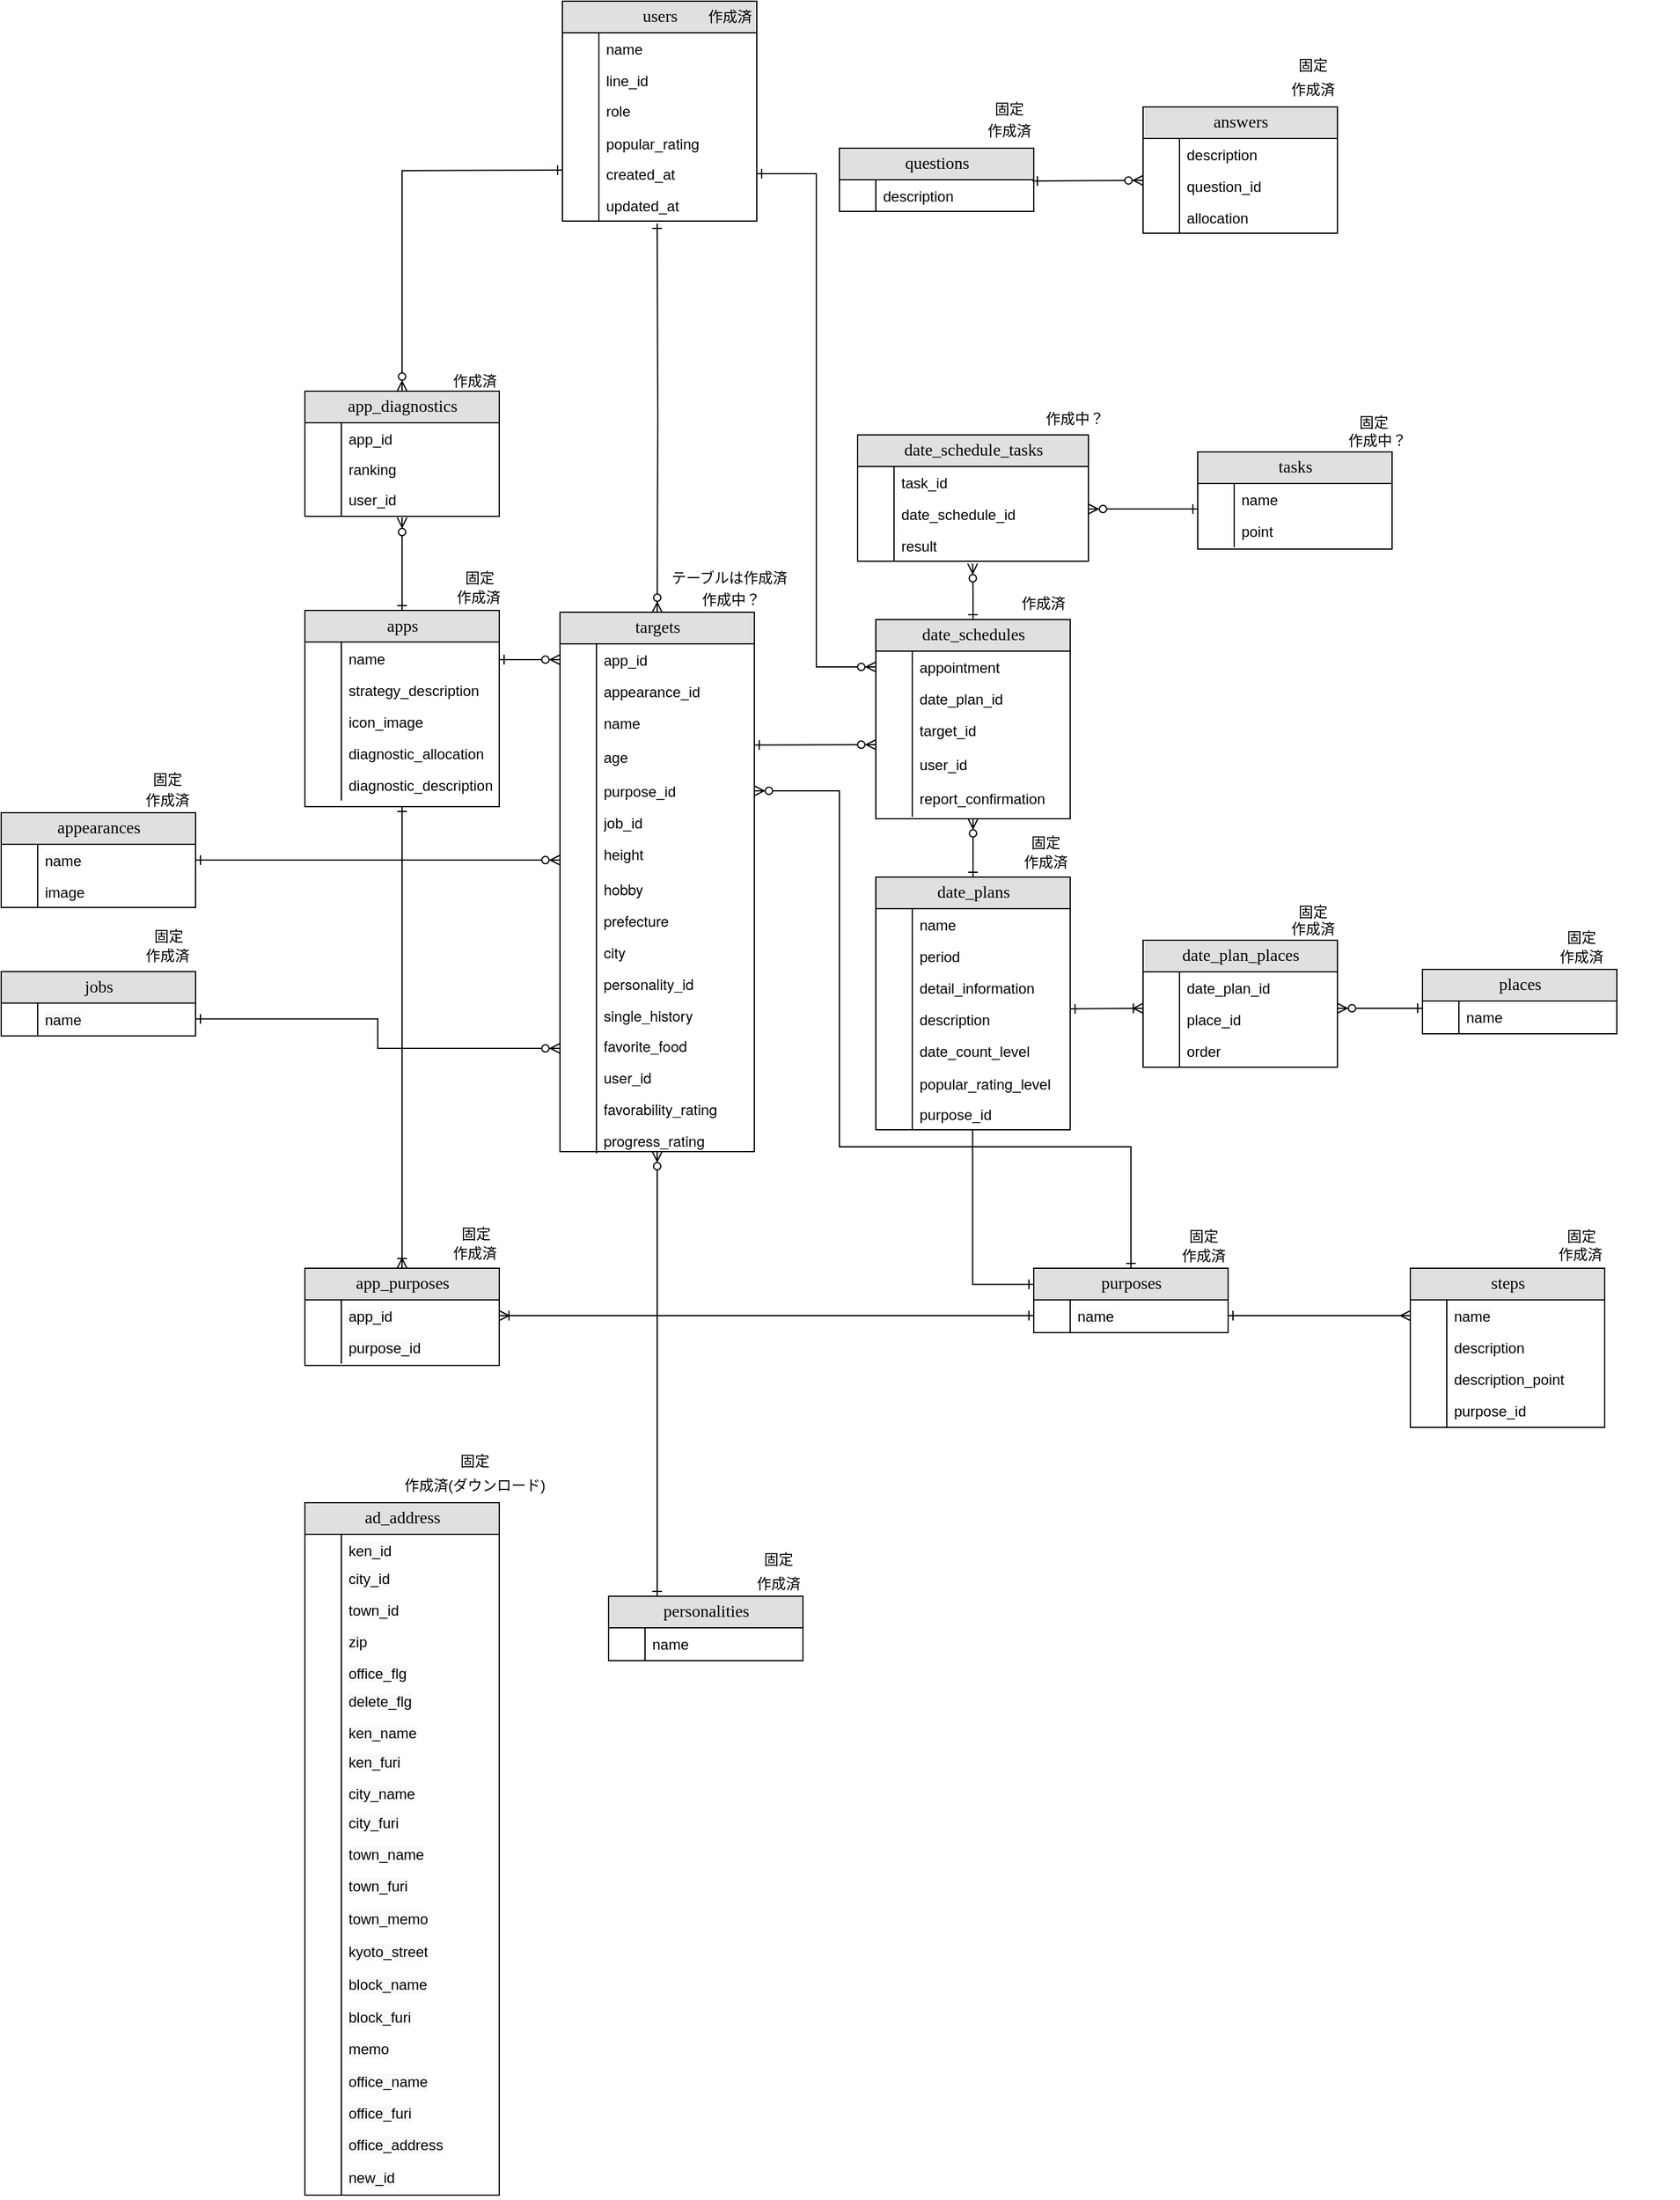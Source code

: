 <mxfile version="15.4.1" type="github">
  <diagram name="Page-1" id="e56a1550-8fbb-45ad-956c-1786394a9013">
    <mxGraphModel dx="2046" dy="614" grid="1" gridSize="10" guides="1" tooltips="1" connect="1" arrows="1" fold="1" page="1" pageScale="1" pageWidth="1100" pageHeight="850" background="none" math="0" shadow="0">
      <root>
        <mxCell id="0" />
        <mxCell id="1" parent="0" />
        <mxCell id="2e49270ec7c68f3f-80" value="users" style="swimlane;html=1;fontStyle=0;childLayout=stackLayout;horizontal=1;startSize=26;fillColor=#e0e0e0;horizontalStack=0;resizeParent=1;resizeLast=0;collapsible=1;marginBottom=0;swimlaneFillColor=#ffffff;align=center;rounded=0;shadow=0;comic=0;labelBackgroundColor=none;strokeWidth=1;fontFamily=Verdana;fontSize=14" parent="1" vertex="1">
          <mxGeometry x="232" y="17" width="160" height="181" as="geometry" />
        </mxCell>
        <mxCell id="2e49270ec7c68f3f-83" value="name" style="shape=partialRectangle;top=0;left=0;right=0;bottom=0;html=1;align=left;verticalAlign=top;fillColor=none;spacingLeft=34;spacingRight=4;whiteSpace=wrap;overflow=hidden;rotatable=0;points=[[0,0.5],[1,0.5]];portConstraint=eastwest;dropTarget=0;" parent="2e49270ec7c68f3f-80" vertex="1">
          <mxGeometry y="26" width="160" height="26" as="geometry" />
        </mxCell>
        <mxCell id="2e49270ec7c68f3f-84" value="" style="shape=partialRectangle;top=0;left=0;bottom=0;html=1;fillColor=none;align=left;verticalAlign=top;spacingLeft=4;spacingRight=4;whiteSpace=wrap;overflow=hidden;rotatable=0;points=[];portConstraint=eastwest;part=1;" parent="2e49270ec7c68f3f-83" vertex="1" connectable="0">
          <mxGeometry width="30" height="26" as="geometry" />
        </mxCell>
        <mxCell id="U_IIAZPZ_CKqvt8vAzjZ-7" value="line_id" style="shape=partialRectangle;top=0;left=0;right=0;bottom=0;html=1;align=left;verticalAlign=top;fillColor=none;spacingLeft=34;spacingRight=4;whiteSpace=wrap;overflow=hidden;rotatable=0;points=[[0,0.5],[1,0.5]];portConstraint=eastwest;dropTarget=0;" parent="2e49270ec7c68f3f-80" vertex="1">
          <mxGeometry y="52" width="160" height="25" as="geometry" />
        </mxCell>
        <mxCell id="U_IIAZPZ_CKqvt8vAzjZ-8" value="" style="shape=partialRectangle;top=0;left=0;bottom=0;html=1;fillColor=none;align=left;verticalAlign=top;spacingLeft=4;spacingRight=4;whiteSpace=wrap;overflow=hidden;rotatable=0;points=[];portConstraint=eastwest;part=1;" parent="U_IIAZPZ_CKqvt8vAzjZ-7" vertex="1" connectable="0">
          <mxGeometry width="30" height="25.886" as="geometry" />
        </mxCell>
        <mxCell id="4a-_96AIozx4s3AJGQaS-33" value="role" style="shape=partialRectangle;top=0;left=0;right=0;bottom=0;html=1;align=left;verticalAlign=top;fillColor=none;spacingLeft=34;spacingRight=4;whiteSpace=wrap;overflow=hidden;rotatable=0;points=[[0,0.5],[1,0.5]];portConstraint=eastwest;dropTarget=0;" parent="2e49270ec7c68f3f-80" vertex="1">
          <mxGeometry y="77" width="160" height="26" as="geometry" />
        </mxCell>
        <mxCell id="4a-_96AIozx4s3AJGQaS-34" value="" style="shape=partialRectangle;top=0;left=0;bottom=0;html=1;fillColor=none;align=left;verticalAlign=top;spacingLeft=4;spacingRight=4;whiteSpace=wrap;overflow=hidden;rotatable=0;points=[];portConstraint=eastwest;part=1;" parent="4a-_96AIozx4s3AJGQaS-33" vertex="1" connectable="0">
          <mxGeometry width="30" height="25.886" as="geometry" />
        </mxCell>
        <mxCell id="kQNzR9IpXyfVkPhKEyqZ-1" value="popular_&lt;span style=&quot;font-family: &amp;#34;helvetica neue&amp;#34;&quot;&gt;rating&lt;/span&gt;" style="shape=partialRectangle;top=0;left=0;right=0;bottom=0;html=1;align=left;verticalAlign=top;fillColor=none;spacingLeft=34;spacingRight=4;whiteSpace=wrap;overflow=hidden;rotatable=0;points=[[0,0.5],[1,0.5]];portConstraint=eastwest;dropTarget=0;" vertex="1" parent="2e49270ec7c68f3f-80">
          <mxGeometry y="103" width="160" height="26" as="geometry" />
        </mxCell>
        <mxCell id="kQNzR9IpXyfVkPhKEyqZ-2" value="" style="shape=partialRectangle;top=0;left=0;bottom=0;html=1;fillColor=none;align=left;verticalAlign=top;spacingLeft=4;spacingRight=4;whiteSpace=wrap;overflow=hidden;rotatable=0;points=[];portConstraint=eastwest;part=1;" vertex="1" connectable="0" parent="kQNzR9IpXyfVkPhKEyqZ-1">
          <mxGeometry width="30" height="26" as="geometry" />
        </mxCell>
        <mxCell id="U_IIAZPZ_CKqvt8vAzjZ-3" value="created_at" style="shape=partialRectangle;top=0;left=0;right=0;bottom=0;html=1;align=left;verticalAlign=top;fillColor=none;spacingLeft=34;spacingRight=4;whiteSpace=wrap;overflow=hidden;rotatable=0;points=[[0,0.5],[1,0.5]];portConstraint=eastwest;dropTarget=0;" parent="2e49270ec7c68f3f-80" vertex="1">
          <mxGeometry y="129" width="160" height="26" as="geometry" />
        </mxCell>
        <mxCell id="U_IIAZPZ_CKqvt8vAzjZ-4" value="" style="shape=partialRectangle;top=0;left=0;bottom=0;html=1;fillColor=none;align=left;verticalAlign=top;spacingLeft=4;spacingRight=4;whiteSpace=wrap;overflow=hidden;rotatable=0;points=[];portConstraint=eastwest;part=1;" parent="U_IIAZPZ_CKqvt8vAzjZ-3" vertex="1" connectable="0">
          <mxGeometry width="30" height="26" as="geometry" />
        </mxCell>
        <mxCell id="U_IIAZPZ_CKqvt8vAzjZ-5" value="updated_at" style="shape=partialRectangle;top=0;left=0;right=0;bottom=0;html=1;align=left;verticalAlign=top;fillColor=none;spacingLeft=34;spacingRight=4;whiteSpace=wrap;overflow=hidden;rotatable=0;points=[[0,0.5],[1,0.5]];portConstraint=eastwest;dropTarget=0;" parent="2e49270ec7c68f3f-80" vertex="1">
          <mxGeometry y="155" width="160" height="26" as="geometry" />
        </mxCell>
        <mxCell id="U_IIAZPZ_CKqvt8vAzjZ-6" value="" style="shape=partialRectangle;top=0;left=0;bottom=0;html=1;fillColor=none;align=left;verticalAlign=top;spacingLeft=4;spacingRight=4;whiteSpace=wrap;overflow=hidden;rotatable=0;points=[];portConstraint=eastwest;part=1;" parent="U_IIAZPZ_CKqvt8vAzjZ-5" vertex="1" connectable="0">
          <mxGeometry width="30" height="26" as="geometry" />
        </mxCell>
        <mxCell id="4a-_96AIozx4s3AJGQaS-35" style="edgeStyle=orthogonalEdgeStyle;rounded=0;orthogonalLoop=1;jettySize=auto;html=1;exitX=0;exitY=0.5;exitDx=0;exitDy=0;entryX=0.5;entryY=0;entryDx=0;entryDy=0;fontSize=11;startArrow=ERone;startFill=0;endArrow=ERzeroToMany;endFill=1;endSize=6;strokeWidth=1;" parent="1" target="4a-_96AIozx4s3AJGQaS-13" edge="1">
          <mxGeometry relative="1" as="geometry">
            <mxPoint x="232" y="156" as="sourcePoint" />
          </mxGeometry>
        </mxCell>
        <mxCell id="4a-_96AIozx4s3AJGQaS-36" style="edgeStyle=orthogonalEdgeStyle;rounded=0;orthogonalLoop=1;jettySize=auto;html=1;exitX=1;exitY=0.5;exitDx=0;exitDy=0;entryX=0;entryY=0.5;entryDx=0;entryDy=0;fontSize=11;startArrow=ERone;startFill=0;endArrow=ERzeroToMany;endFill=1;endSize=6;strokeWidth=1;" parent="1" source="U_IIAZPZ_CKqvt8vAzjZ-3" target="P4efQdWENx2VInSaUyuK-15" edge="1">
          <mxGeometry relative="1" as="geometry" />
        </mxCell>
        <mxCell id="U_IIAZPZ_CKqvt8vAzjZ-9" value="targets" style="swimlane;html=1;fontStyle=0;childLayout=stackLayout;horizontal=1;startSize=26;fillColor=#e0e0e0;horizontalStack=0;resizeParent=1;resizeLast=0;collapsible=1;marginBottom=0;swimlaneFillColor=#ffffff;align=center;rounded=0;shadow=0;comic=0;labelBackgroundColor=none;strokeWidth=1;fontFamily=Verdana;fontSize=14" parent="1" vertex="1">
          <mxGeometry x="230" y="520" width="160" height="444" as="geometry" />
        </mxCell>
        <mxCell id="U_IIAZPZ_CKqvt8vAzjZ-12" value="app_id" style="shape=partialRectangle;top=0;left=0;right=0;bottom=0;html=1;align=left;verticalAlign=top;fillColor=none;spacingLeft=34;spacingRight=4;whiteSpace=wrap;overflow=hidden;rotatable=0;points=[[0,0.5],[1,0.5]];portConstraint=eastwest;dropTarget=0;" parent="U_IIAZPZ_CKqvt8vAzjZ-9" vertex="1">
          <mxGeometry y="26" width="160" height="26" as="geometry" />
        </mxCell>
        <mxCell id="U_IIAZPZ_CKqvt8vAzjZ-13" value="" style="shape=partialRectangle;top=0;left=0;bottom=0;html=1;fillColor=none;align=left;verticalAlign=top;spacingLeft=4;spacingRight=4;whiteSpace=wrap;overflow=hidden;rotatable=0;points=[];portConstraint=eastwest;part=1;" parent="U_IIAZPZ_CKqvt8vAzjZ-12" vertex="1" connectable="0">
          <mxGeometry width="30" height="26" as="geometry" />
        </mxCell>
        <mxCell id="U_IIAZPZ_CKqvt8vAzjZ-14" value="appearance_id" style="shape=partialRectangle;top=0;left=0;right=0;bottom=0;html=1;align=left;verticalAlign=top;fillColor=none;spacingLeft=34;spacingRight=4;whiteSpace=wrap;overflow=hidden;rotatable=0;points=[[0,0.5],[1,0.5]];portConstraint=eastwest;dropTarget=0;" parent="U_IIAZPZ_CKqvt8vAzjZ-9" vertex="1">
          <mxGeometry y="52" width="160" height="26" as="geometry" />
        </mxCell>
        <mxCell id="U_IIAZPZ_CKqvt8vAzjZ-15" value="" style="shape=partialRectangle;top=0;left=0;bottom=0;html=1;fillColor=none;align=left;verticalAlign=top;spacingLeft=4;spacingRight=4;whiteSpace=wrap;overflow=hidden;rotatable=0;points=[];portConstraint=eastwest;part=1;" parent="U_IIAZPZ_CKqvt8vAzjZ-14" vertex="1" connectable="0">
          <mxGeometry width="30" height="26" as="geometry" />
        </mxCell>
        <mxCell id="U_IIAZPZ_CKqvt8vAzjZ-18" value="" style="shape=partialRectangle;top=0;left=0;right=0;bottom=0;html=1;align=left;verticalAlign=top;fillColor=none;spacingLeft=34;spacingRight=4;whiteSpace=wrap;overflow=hidden;rotatable=0;points=[[0,0.5],[1,0.5]];portConstraint=eastwest;dropTarget=0;" parent="U_IIAZPZ_CKqvt8vAzjZ-9" vertex="1">
          <mxGeometry y="78" width="160" height="56" as="geometry" />
        </mxCell>
        <mxCell id="U_IIAZPZ_CKqvt8vAzjZ-19" value="" style="shape=partialRectangle;top=0;left=0;bottom=0;html=1;fillColor=none;align=left;verticalAlign=top;spacingLeft=4;spacingRight=4;whiteSpace=wrap;overflow=hidden;rotatable=0;points=[];portConstraint=eastwest;part=1;" parent="U_IIAZPZ_CKqvt8vAzjZ-18" vertex="1" connectable="0">
          <mxGeometry width="30" height="56" as="geometry" />
        </mxCell>
        <mxCell id="U_IIAZPZ_CKqvt8vAzjZ-20" value="age" style="shape=partialRectangle;top=0;left=0;right=0;bottom=0;html=1;align=left;verticalAlign=top;fillColor=none;spacingLeft=34;spacingRight=4;whiteSpace=wrap;overflow=hidden;rotatable=0;points=[[0,0.5],[1,0.5]];portConstraint=eastwest;dropTarget=0;" parent="1" vertex="1">
          <mxGeometry x="230" y="626" width="160" height="26" as="geometry" />
        </mxCell>
        <mxCell id="U_IIAZPZ_CKqvt8vAzjZ-21" value="" style="shape=partialRectangle;top=0;left=0;bottom=0;html=1;fillColor=none;align=left;verticalAlign=top;spacingLeft=4;spacingRight=4;whiteSpace=wrap;overflow=hidden;rotatable=0;points=[];portConstraint=eastwest;part=1;" parent="U_IIAZPZ_CKqvt8vAzjZ-20" vertex="1" connectable="0">
          <mxGeometry width="30" height="26" as="geometry" />
        </mxCell>
        <mxCell id="U_IIAZPZ_CKqvt8vAzjZ-22" value="purpose_id" style="shape=partialRectangle;top=0;left=0;right=0;bottom=0;html=1;align=left;verticalAlign=top;fillColor=none;spacingLeft=34;spacingRight=4;whiteSpace=wrap;overflow=hidden;rotatable=0;points=[[0,0.5],[1,0.5]];portConstraint=eastwest;dropTarget=0;" parent="1" vertex="1">
          <mxGeometry x="230" y="654" width="160" height="26" as="geometry" />
        </mxCell>
        <mxCell id="U_IIAZPZ_CKqvt8vAzjZ-23" value="" style="shape=partialRectangle;top=0;left=0;bottom=0;html=1;fillColor=none;align=left;verticalAlign=top;spacingLeft=4;spacingRight=4;whiteSpace=wrap;overflow=hidden;rotatable=0;points=[];portConstraint=eastwest;part=1;" parent="U_IIAZPZ_CKqvt8vAzjZ-22" vertex="1" connectable="0">
          <mxGeometry width="30" height="26" as="geometry" />
        </mxCell>
        <mxCell id="U_IIAZPZ_CKqvt8vAzjZ-24" value="job_id" style="shape=partialRectangle;top=0;left=0;right=0;bottom=0;html=1;align=left;verticalAlign=top;fillColor=none;spacingLeft=34;spacingRight=4;whiteSpace=wrap;overflow=hidden;rotatable=0;points=[[0,0.5],[1,0.5]];portConstraint=eastwest;dropTarget=0;" parent="1" vertex="1">
          <mxGeometry x="230" y="680" width="160" height="26" as="geometry" />
        </mxCell>
        <mxCell id="U_IIAZPZ_CKqvt8vAzjZ-25" value="" style="shape=partialRectangle;top=0;left=0;bottom=0;html=1;fillColor=none;align=left;verticalAlign=top;spacingLeft=4;spacingRight=4;whiteSpace=wrap;overflow=hidden;rotatable=0;points=[];portConstraint=eastwest;part=1;" parent="U_IIAZPZ_CKqvt8vAzjZ-24" vertex="1" connectable="0">
          <mxGeometry width="30" height="26" as="geometry" />
        </mxCell>
        <mxCell id="U_IIAZPZ_CKqvt8vAzjZ-26" value="height" style="shape=partialRectangle;top=0;left=0;right=0;bottom=0;html=1;align=left;verticalAlign=top;fillColor=none;spacingLeft=34;spacingRight=4;whiteSpace=wrap;overflow=hidden;rotatable=0;points=[[0,0.5],[1,0.5]];portConstraint=eastwest;dropTarget=0;" parent="1" vertex="1">
          <mxGeometry x="230" y="706" width="160" height="36" as="geometry" />
        </mxCell>
        <mxCell id="U_IIAZPZ_CKqvt8vAzjZ-27" value="" style="shape=partialRectangle;top=0;left=0;bottom=0;html=1;fillColor=none;align=left;verticalAlign=top;spacingLeft=4;spacingRight=4;whiteSpace=wrap;overflow=hidden;rotatable=0;points=[];portConstraint=eastwest;part=1;" parent="U_IIAZPZ_CKqvt8vAzjZ-26" vertex="1" connectable="0">
          <mxGeometry width="30" height="25.886" as="geometry" />
        </mxCell>
        <mxCell id="U_IIAZPZ_CKqvt8vAzjZ-28" value="&lt;p class=&quot;p1&quot; style=&quot;margin: 0px ; font-stretch: normal ; line-height: normal ; font-family: &amp;#34;helvetica neue&amp;#34;&quot;&gt;hobby&lt;/p&gt;" style="shape=partialRectangle;top=0;left=0;right=0;bottom=0;html=1;align=left;verticalAlign=top;fillColor=none;spacingLeft=34;spacingRight=4;whiteSpace=wrap;overflow=hidden;rotatable=0;points=[[0,0.5],[1,0.5]];portConstraint=eastwest;dropTarget=0;" parent="1" vertex="1">
          <mxGeometry x="230" y="732" width="160" height="36" as="geometry" />
        </mxCell>
        <mxCell id="U_IIAZPZ_CKqvt8vAzjZ-29" value="" style="shape=partialRectangle;top=0;left=0;bottom=0;html=1;fillColor=none;align=left;verticalAlign=top;spacingLeft=4;spacingRight=4;whiteSpace=wrap;overflow=hidden;rotatable=0;points=[];portConstraint=eastwest;part=1;" parent="U_IIAZPZ_CKqvt8vAzjZ-28" vertex="1" connectable="0">
          <mxGeometry width="30" height="25.886" as="geometry" />
        </mxCell>
        <mxCell id="U_IIAZPZ_CKqvt8vAzjZ-34" value="&lt;p class=&quot;p1&quot; style=&quot;margin: 0px ; font-stretch: normal ; line-height: normal&quot;&gt;&lt;font face=&quot;helvetica neue&quot;&gt;personality_id&lt;/font&gt;&lt;br&gt;&lt;/p&gt;" style="shape=partialRectangle;top=0;left=0;right=0;bottom=0;html=1;align=left;verticalAlign=top;fillColor=none;spacingLeft=34;spacingRight=4;whiteSpace=wrap;overflow=hidden;rotatable=0;points=[[0,0.5],[1,0.5]];portConstraint=eastwest;dropTarget=0;" parent="1" vertex="1">
          <mxGeometry x="230" y="810" width="160" height="36" as="geometry" />
        </mxCell>
        <mxCell id="U_IIAZPZ_CKqvt8vAzjZ-35" value="" style="shape=partialRectangle;top=0;left=0;bottom=0;html=1;fillColor=none;align=left;verticalAlign=top;spacingLeft=4;spacingRight=4;whiteSpace=wrap;overflow=hidden;rotatable=0;points=[];portConstraint=eastwest;part=1;" parent="U_IIAZPZ_CKqvt8vAzjZ-34" vertex="1" connectable="0">
          <mxGeometry width="30" height="25.886" as="geometry" />
        </mxCell>
        <mxCell id="U_IIAZPZ_CKqvt8vAzjZ-36" value="&lt;p class=&quot;p1&quot; style=&quot;margin: 0px ; font-stretch: normal ; line-height: normal&quot;&gt;&lt;font face=&quot;helvetica neue&quot;&gt;single_history&lt;/font&gt;&lt;br&gt;&lt;/p&gt;" style="shape=partialRectangle;top=0;left=0;right=0;bottom=0;html=1;align=left;verticalAlign=top;fillColor=none;spacingLeft=34;spacingRight=4;whiteSpace=wrap;overflow=hidden;rotatable=0;points=[[0,0.5],[1,0.5]];portConstraint=eastwest;dropTarget=0;" parent="1" vertex="1">
          <mxGeometry x="230" y="836" width="160" height="36" as="geometry" />
        </mxCell>
        <mxCell id="U_IIAZPZ_CKqvt8vAzjZ-37" value="" style="shape=partialRectangle;top=0;left=0;bottom=0;html=1;fillColor=none;align=left;verticalAlign=top;spacingLeft=4;spacingRight=4;whiteSpace=wrap;overflow=hidden;rotatable=0;points=[];portConstraint=eastwest;part=1;" parent="U_IIAZPZ_CKqvt8vAzjZ-36" vertex="1" connectable="0">
          <mxGeometry width="30" height="25.886" as="geometry" />
        </mxCell>
        <mxCell id="u8cXeZXo8G7gB1rvISuo-1" value="&lt;p class=&quot;p1&quot; style=&quot;margin: 0px ; font-stretch: normal ; line-height: normal&quot;&gt;&lt;font face=&quot;helvetica neue&quot;&gt;favorite_food&lt;/font&gt;&lt;/p&gt;" style="shape=partialRectangle;top=0;left=0;right=0;bottom=0;html=1;align=left;verticalAlign=top;fillColor=none;spacingLeft=34;spacingRight=4;whiteSpace=wrap;overflow=hidden;rotatable=0;points=[[0,0.5],[1,0.5]];portConstraint=eastwest;dropTarget=0;" parent="1" vertex="1">
          <mxGeometry x="230" y="861" width="160" height="36" as="geometry" />
        </mxCell>
        <mxCell id="u8cXeZXo8G7gB1rvISuo-2" value="" style="shape=partialRectangle;top=0;left=0;bottom=0;html=1;fillColor=none;align=left;verticalAlign=top;spacingLeft=4;spacingRight=4;whiteSpace=wrap;overflow=hidden;rotatable=0;points=[];portConstraint=eastwest;part=1;" parent="u8cXeZXo8G7gB1rvISuo-1" vertex="1" connectable="0">
          <mxGeometry width="30" height="25.886" as="geometry" />
        </mxCell>
        <mxCell id="u8cXeZXo8G7gB1rvISuo-3" value="&lt;p class=&quot;p1&quot; style=&quot;margin: 0px ; font-stretch: normal ; line-height: normal&quot;&gt;&lt;font face=&quot;helvetica neue&quot;&gt;user_id&lt;/font&gt;&lt;/p&gt;" style="shape=partialRectangle;top=0;left=0;right=0;bottom=0;html=1;align=left;verticalAlign=top;fillColor=none;spacingLeft=34;spacingRight=4;whiteSpace=wrap;overflow=hidden;rotatable=0;points=[[0,0.5],[1,0.5]];portConstraint=eastwest;dropTarget=0;" parent="1" vertex="1">
          <mxGeometry x="230" y="887" width="160" height="36" as="geometry" />
        </mxCell>
        <mxCell id="u8cXeZXo8G7gB1rvISuo-4" value="" style="shape=partialRectangle;top=0;left=0;bottom=0;html=1;fillColor=none;align=left;verticalAlign=top;spacingLeft=4;spacingRight=4;whiteSpace=wrap;overflow=hidden;rotatable=0;points=[];portConstraint=eastwest;part=1;" parent="u8cXeZXo8G7gB1rvISuo-3" vertex="1" connectable="0">
          <mxGeometry width="30" height="25.886" as="geometry" />
        </mxCell>
        <mxCell id="U_IIAZPZ_CKqvt8vAzjZ-16" value="name" style="shape=partialRectangle;top=0;left=0;right=0;bottom=0;html=1;align=left;verticalAlign=top;fillColor=none;spacingLeft=34;spacingRight=4;whiteSpace=wrap;overflow=hidden;rotatable=0;points=[[0,0.5],[1,0.5]];portConstraint=eastwest;dropTarget=0;" parent="1" vertex="1">
          <mxGeometry x="230" y="598" width="160" height="26" as="geometry" />
        </mxCell>
        <mxCell id="U_IIAZPZ_CKqvt8vAzjZ-17" value="" style="shape=partialRectangle;top=0;left=0;bottom=0;html=1;fillColor=none;align=left;verticalAlign=top;spacingLeft=4;spacingRight=4;whiteSpace=wrap;overflow=hidden;rotatable=0;points=[];portConstraint=eastwest;part=1;" parent="U_IIAZPZ_CKqvt8vAzjZ-16" vertex="1" connectable="0">
          <mxGeometry width="30" height="26" as="geometry" />
        </mxCell>
        <mxCell id="U2G-_PZbIe9DehCuMmDc-56" style="edgeStyle=orthogonalEdgeStyle;rounded=0;orthogonalLoop=1;jettySize=auto;html=1;exitX=0.5;exitY=0;exitDx=0;exitDy=0;startArrow=ERone;startFill=0;endArrow=ERzeroToMany;endFill=1;" parent="1" source="P4efQdWENx2VInSaUyuK-12" edge="1">
          <mxGeometry relative="1" as="geometry">
            <mxPoint x="569.667" y="480" as="targetPoint" />
          </mxGeometry>
        </mxCell>
        <mxCell id="P4efQdWENx2VInSaUyuK-12" value="date_schedules" style="swimlane;html=1;fontStyle=0;childLayout=stackLayout;horizontal=1;startSize=26;fillColor=#e0e0e0;horizontalStack=0;resizeParent=1;resizeLast=0;collapsible=1;marginBottom=0;swimlaneFillColor=#ffffff;align=center;rounded=0;shadow=0;comic=0;labelBackgroundColor=none;strokeWidth=1;fontFamily=Verdana;fontSize=14" parent="1" vertex="1">
          <mxGeometry x="490" y="526" width="160" height="164" as="geometry" />
        </mxCell>
        <mxCell id="P4efQdWENx2VInSaUyuK-15" value="appointment" style="shape=partialRectangle;top=0;left=0;right=0;bottom=0;html=1;align=left;verticalAlign=top;fillColor=none;spacingLeft=34;spacingRight=4;whiteSpace=wrap;overflow=hidden;rotatable=0;points=[[0,0.5],[1,0.5]];portConstraint=eastwest;dropTarget=0;" parent="P4efQdWENx2VInSaUyuK-12" vertex="1">
          <mxGeometry y="26" width="160" height="26" as="geometry" />
        </mxCell>
        <mxCell id="P4efQdWENx2VInSaUyuK-16" value="" style="shape=partialRectangle;top=0;left=0;bottom=0;html=1;fillColor=none;align=left;verticalAlign=top;spacingLeft=4;spacingRight=4;whiteSpace=wrap;overflow=hidden;rotatable=0;points=[];portConstraint=eastwest;part=1;" parent="P4efQdWENx2VInSaUyuK-15" vertex="1" connectable="0">
          <mxGeometry width="30" height="26" as="geometry" />
        </mxCell>
        <mxCell id="fdWaYFI0qnyTR5igIjWM-53" value="date_plan_id" style="shape=partialRectangle;top=0;left=0;right=0;bottom=0;html=1;align=left;verticalAlign=top;fillColor=none;spacingLeft=34;spacingRight=4;whiteSpace=wrap;overflow=hidden;rotatable=0;points=[[0,0.5],[1,0.5]];portConstraint=eastwest;dropTarget=0;" parent="P4efQdWENx2VInSaUyuK-12" vertex="1">
          <mxGeometry y="52" width="160" height="26" as="geometry" />
        </mxCell>
        <mxCell id="fdWaYFI0qnyTR5igIjWM-54" value="" style="shape=partialRectangle;top=0;left=0;bottom=0;html=1;fillColor=none;align=left;verticalAlign=top;spacingLeft=4;spacingRight=4;whiteSpace=wrap;overflow=hidden;rotatable=0;points=[];portConstraint=eastwest;part=1;" parent="fdWaYFI0qnyTR5igIjWM-53" vertex="1" connectable="0">
          <mxGeometry width="30" height="26" as="geometry" />
        </mxCell>
        <mxCell id="fdWaYFI0qnyTR5igIjWM-57" value="target_id" style="shape=partialRectangle;top=0;left=0;right=0;bottom=0;html=1;align=left;verticalAlign=top;fillColor=none;spacingLeft=34;spacingRight=4;whiteSpace=wrap;overflow=hidden;rotatable=0;points=[[0,0.5],[1,0.5]];portConstraint=eastwest;dropTarget=0;" parent="P4efQdWENx2VInSaUyuK-12" vertex="1">
          <mxGeometry y="78" width="160" height="28" as="geometry" />
        </mxCell>
        <mxCell id="fdWaYFI0qnyTR5igIjWM-58" value="" style="shape=partialRectangle;top=0;left=0;bottom=0;html=1;fillColor=none;align=left;verticalAlign=top;spacingLeft=4;spacingRight=4;whiteSpace=wrap;overflow=hidden;rotatable=0;points=[];portConstraint=eastwest;part=1;" parent="fdWaYFI0qnyTR5igIjWM-57" vertex="1" connectable="0">
          <mxGeometry width="30" height="28" as="geometry" />
        </mxCell>
        <mxCell id="4a-_96AIozx4s3AJGQaS-11" value="user_id" style="shape=partialRectangle;top=0;left=0;right=0;bottom=0;html=1;align=left;verticalAlign=top;fillColor=none;spacingLeft=34;spacingRight=4;whiteSpace=wrap;overflow=hidden;rotatable=0;points=[[0,0.5],[1,0.5]];portConstraint=eastwest;dropTarget=0;" parent="P4efQdWENx2VInSaUyuK-12" vertex="1">
          <mxGeometry y="106" width="160" height="28" as="geometry" />
        </mxCell>
        <mxCell id="4a-_96AIozx4s3AJGQaS-12" value="" style="shape=partialRectangle;top=0;left=0;bottom=0;html=1;fillColor=none;align=left;verticalAlign=top;spacingLeft=4;spacingRight=4;whiteSpace=wrap;overflow=hidden;rotatable=0;points=[];portConstraint=eastwest;part=1;" parent="4a-_96AIozx4s3AJGQaS-11" vertex="1" connectable="0">
          <mxGeometry width="30" height="28" as="geometry" />
        </mxCell>
        <mxCell id="U2G-_PZbIe9DehCuMmDc-14" value="report_confirmation" style="shape=partialRectangle;top=0;left=0;right=0;bottom=0;html=1;align=left;verticalAlign=top;fillColor=none;spacingLeft=34;spacingRight=4;whiteSpace=wrap;overflow=hidden;rotatable=0;points=[[0,0.5],[1,0.5]];portConstraint=eastwest;dropTarget=0;" parent="P4efQdWENx2VInSaUyuK-12" vertex="1">
          <mxGeometry y="134" width="160" height="28" as="geometry" />
        </mxCell>
        <mxCell id="U2G-_PZbIe9DehCuMmDc-15" value="" style="shape=partialRectangle;top=0;left=0;bottom=0;html=1;fillColor=none;align=left;verticalAlign=top;spacingLeft=4;spacingRight=4;whiteSpace=wrap;overflow=hidden;rotatable=0;points=[];portConstraint=eastwest;part=1;" parent="U2G-_PZbIe9DehCuMmDc-14" vertex="1" connectable="0">
          <mxGeometry width="30" height="28" as="geometry" />
        </mxCell>
        <mxCell id="P4efQdWENx2VInSaUyuK-26" value="apps" style="swimlane;html=1;fontStyle=0;childLayout=stackLayout;horizontal=1;startSize=26;fillColor=#e0e0e0;horizontalStack=0;resizeParent=1;resizeLast=0;collapsible=1;marginBottom=0;swimlaneFillColor=#ffffff;align=center;rounded=0;shadow=0;comic=0;labelBackgroundColor=none;strokeWidth=1;fontFamily=Verdana;fontSize=14" parent="1" vertex="1">
          <mxGeometry x="20" y="518.5" width="160" height="161.5" as="geometry" />
        </mxCell>
        <mxCell id="P4efQdWENx2VInSaUyuK-29" value="name" style="shape=partialRectangle;top=0;left=0;right=0;bottom=0;html=1;align=left;verticalAlign=top;fillColor=none;spacingLeft=34;spacingRight=4;whiteSpace=wrap;overflow=hidden;rotatable=0;points=[[0,0.5],[1,0.5]];portConstraint=eastwest;dropTarget=0;" parent="P4efQdWENx2VInSaUyuK-26" vertex="1">
          <mxGeometry y="26" width="160" height="26" as="geometry" />
        </mxCell>
        <mxCell id="P4efQdWENx2VInSaUyuK-30" value="" style="shape=partialRectangle;top=0;left=0;bottom=0;html=1;fillColor=none;align=left;verticalAlign=top;spacingLeft=4;spacingRight=4;whiteSpace=wrap;overflow=hidden;rotatable=0;points=[];portConstraint=eastwest;part=1;" parent="P4efQdWENx2VInSaUyuK-29" vertex="1" connectable="0">
          <mxGeometry width="30" height="26" as="geometry" />
        </mxCell>
        <mxCell id="6YnLSuV3wM51PPYqu2_4-14" value="strategy_description" style="shape=partialRectangle;top=0;left=0;right=0;bottom=0;html=1;align=left;verticalAlign=top;fillColor=none;spacingLeft=34;spacingRight=4;whiteSpace=wrap;overflow=hidden;rotatable=0;points=[[0,0.5],[1,0.5]];portConstraint=eastwest;dropTarget=0;" parent="P4efQdWENx2VInSaUyuK-26" vertex="1">
          <mxGeometry y="52" width="160" height="26" as="geometry" />
        </mxCell>
        <mxCell id="6YnLSuV3wM51PPYqu2_4-15" value="" style="shape=partialRectangle;top=0;left=0;bottom=0;html=1;fillColor=none;align=left;verticalAlign=top;spacingLeft=4;spacingRight=4;whiteSpace=wrap;overflow=hidden;rotatable=0;points=[];portConstraint=eastwest;part=1;" parent="6YnLSuV3wM51PPYqu2_4-14" vertex="1" connectable="0">
          <mxGeometry width="30" height="26" as="geometry" />
        </mxCell>
        <mxCell id="6YnLSuV3wM51PPYqu2_4-16" value="icon_image" style="shape=partialRectangle;top=0;left=0;right=0;bottom=0;html=1;align=left;verticalAlign=top;fillColor=none;spacingLeft=34;spacingRight=4;whiteSpace=wrap;overflow=hidden;rotatable=0;points=[[0,0.5],[1,0.5]];portConstraint=eastwest;dropTarget=0;" parent="P4efQdWENx2VInSaUyuK-26" vertex="1">
          <mxGeometry y="78" width="160" height="25" as="geometry" />
        </mxCell>
        <mxCell id="6YnLSuV3wM51PPYqu2_4-17" value="" style="shape=partialRectangle;top=0;left=0;bottom=0;html=1;fillColor=none;align=left;verticalAlign=top;spacingLeft=4;spacingRight=4;whiteSpace=wrap;overflow=hidden;rotatable=0;points=[];portConstraint=eastwest;part=1;" parent="6YnLSuV3wM51PPYqu2_4-16" vertex="1" connectable="0">
          <mxGeometry width="30" height="26" as="geometry" />
        </mxCell>
        <mxCell id="P4efQdWENx2VInSaUyuK-33" value="steps" style="swimlane;html=1;fontStyle=0;childLayout=stackLayout;horizontal=1;startSize=26;fillColor=#e0e0e0;horizontalStack=0;resizeParent=1;resizeLast=0;collapsible=1;marginBottom=0;swimlaneFillColor=#ffffff;align=center;rounded=0;shadow=0;comic=0;labelBackgroundColor=none;strokeWidth=1;fontFamily=Verdana;fontSize=14" parent="1" vertex="1">
          <mxGeometry x="930" y="1060" width="160" height="131" as="geometry" />
        </mxCell>
        <mxCell id="P4efQdWENx2VInSaUyuK-41" value="&lt;span style=&quot;color: rgb(0 , 0 , 0) ; font-family: &amp;#34;helvetica&amp;#34; ; font-size: 12px ; font-style: normal ; font-weight: 400 ; letter-spacing: normal ; text-align: left ; text-indent: 0px ; text-transform: none ; word-spacing: 0px ; background-color: rgb(248 , 249 , 250) ; display: inline ; float: none&quot;&gt;name&lt;/span&gt;" style="shape=partialRectangle;top=0;left=0;right=0;bottom=0;html=1;align=left;verticalAlign=top;fillColor=none;spacingLeft=34;spacingRight=4;whiteSpace=wrap;overflow=hidden;rotatable=0;points=[[0,0.5],[1,0.5]];portConstraint=eastwest;dropTarget=0;" parent="P4efQdWENx2VInSaUyuK-33" vertex="1">
          <mxGeometry y="26" width="160" height="26" as="geometry" />
        </mxCell>
        <mxCell id="P4efQdWENx2VInSaUyuK-42" value="" style="shape=partialRectangle;top=0;left=0;bottom=0;html=1;fillColor=none;align=left;verticalAlign=top;spacingLeft=4;spacingRight=4;whiteSpace=wrap;overflow=hidden;rotatable=0;points=[];portConstraint=eastwest;part=1;" parent="P4efQdWENx2VInSaUyuK-41" vertex="1" connectable="0">
          <mxGeometry width="30" height="26" as="geometry" />
        </mxCell>
        <mxCell id="fdWaYFI0qnyTR5igIjWM-28" value="&lt;font face=&quot;helvetica&quot;&gt;description&lt;/font&gt;" style="shape=partialRectangle;top=0;left=0;right=0;bottom=0;html=1;align=left;verticalAlign=top;fillColor=none;spacingLeft=34;spacingRight=4;whiteSpace=wrap;overflow=hidden;rotatable=0;points=[[0,0.5],[1,0.5]];portConstraint=eastwest;dropTarget=0;" parent="P4efQdWENx2VInSaUyuK-33" vertex="1">
          <mxGeometry y="52" width="160" height="26" as="geometry" />
        </mxCell>
        <mxCell id="fdWaYFI0qnyTR5igIjWM-29" value="" style="shape=partialRectangle;top=0;left=0;bottom=0;html=1;fillColor=none;align=left;verticalAlign=top;spacingLeft=4;spacingRight=4;whiteSpace=wrap;overflow=hidden;rotatable=0;points=[];portConstraint=eastwest;part=1;" parent="fdWaYFI0qnyTR5igIjWM-28" vertex="1" connectable="0">
          <mxGeometry width="30" height="26" as="geometry" />
        </mxCell>
        <mxCell id="P4efQdWENx2VInSaUyuK-38" value="&lt;span style=&quot;font-family: &amp;#34;helvetica&amp;#34;&quot;&gt;description_point&lt;/span&gt;" style="shape=partialRectangle;top=0;left=0;right=0;bottom=0;html=1;align=left;verticalAlign=top;fillColor=none;spacingLeft=34;spacingRight=4;whiteSpace=wrap;overflow=hidden;rotatable=0;points=[[0,0.5],[1,0.5]];portConstraint=eastwest;dropTarget=0;" parent="P4efQdWENx2VInSaUyuK-33" vertex="1">
          <mxGeometry y="78" width="160" height="26" as="geometry" />
        </mxCell>
        <mxCell id="P4efQdWENx2VInSaUyuK-39" value="" style="shape=partialRectangle;top=0;left=0;bottom=0;html=1;fillColor=none;align=left;verticalAlign=top;spacingLeft=4;spacingRight=4;whiteSpace=wrap;overflow=hidden;rotatable=0;points=[];portConstraint=eastwest;part=1;" parent="P4efQdWENx2VInSaUyuK-38" vertex="1" connectable="0">
          <mxGeometry width="30" height="26" as="geometry" />
        </mxCell>
        <mxCell id="VrGGSzT6-_kBG3vxo8Wm-1" value="questions" style="swimlane;html=1;fontStyle=0;childLayout=stackLayout;horizontal=1;startSize=26;fillColor=#e0e0e0;horizontalStack=0;resizeParent=1;resizeLast=0;collapsible=1;marginBottom=0;swimlaneFillColor=#ffffff;align=center;rounded=0;shadow=0;comic=0;labelBackgroundColor=none;strokeWidth=1;fontFamily=Verdana;fontSize=14" parent="1" vertex="1">
          <mxGeometry x="460" y="138" width="160" height="52" as="geometry" />
        </mxCell>
        <mxCell id="VrGGSzT6-_kBG3vxo8Wm-2" value="description" style="shape=partialRectangle;top=0;left=0;right=0;bottom=0;html=1;align=left;verticalAlign=top;fillColor=none;spacingLeft=34;spacingRight=4;whiteSpace=wrap;overflow=hidden;rotatable=0;points=[[0,0.5],[1,0.5]];portConstraint=eastwest;dropTarget=0;" parent="VrGGSzT6-_kBG3vxo8Wm-1" vertex="1">
          <mxGeometry y="26" width="160" height="25" as="geometry" />
        </mxCell>
        <mxCell id="VrGGSzT6-_kBG3vxo8Wm-3" value="" style="shape=partialRectangle;top=0;left=0;bottom=0;html=1;fillColor=none;align=left;verticalAlign=top;spacingLeft=4;spacingRight=4;whiteSpace=wrap;overflow=hidden;rotatable=0;points=[];portConstraint=eastwest;part=1;" parent="VrGGSzT6-_kBG3vxo8Wm-2" vertex="1" connectable="0">
          <mxGeometry width="30" height="26" as="geometry" />
        </mxCell>
        <mxCell id="VrGGSzT6-_kBG3vxo8Wm-8" value="answers" style="swimlane;html=1;fontStyle=0;childLayout=stackLayout;horizontal=1;startSize=26;fillColor=#e0e0e0;horizontalStack=0;resizeParent=1;resizeLast=0;collapsible=1;marginBottom=0;swimlaneFillColor=#ffffff;align=center;rounded=0;shadow=0;comic=0;labelBackgroundColor=none;strokeWidth=1;fontFamily=Verdana;fontSize=14" parent="1" vertex="1">
          <mxGeometry x="710" y="104" width="160" height="104" as="geometry" />
        </mxCell>
        <mxCell id="VrGGSzT6-_kBG3vxo8Wm-11" value="description" style="shape=partialRectangle;top=0;left=0;right=0;bottom=0;html=1;align=left;verticalAlign=top;fillColor=none;spacingLeft=34;spacingRight=4;whiteSpace=wrap;overflow=hidden;rotatable=0;points=[[0,0.5],[1,0.5]];portConstraint=eastwest;dropTarget=0;" parent="VrGGSzT6-_kBG3vxo8Wm-8" vertex="1">
          <mxGeometry y="26" width="160" height="26" as="geometry" />
        </mxCell>
        <mxCell id="VrGGSzT6-_kBG3vxo8Wm-12" value="" style="shape=partialRectangle;top=0;left=0;bottom=0;html=1;fillColor=none;align=left;verticalAlign=top;spacingLeft=4;spacingRight=4;whiteSpace=wrap;overflow=hidden;rotatable=0;points=[];portConstraint=eastwest;part=1;" parent="VrGGSzT6-_kBG3vxo8Wm-11" vertex="1" connectable="0">
          <mxGeometry width="30" height="26" as="geometry" />
        </mxCell>
        <mxCell id="6YnLSuV3wM51PPYqu2_4-3" value="question_id" style="shape=partialRectangle;top=0;left=0;right=0;bottom=0;html=1;align=left;verticalAlign=top;fillColor=none;spacingLeft=34;spacingRight=4;whiteSpace=wrap;overflow=hidden;rotatable=0;points=[[0,0.5],[1,0.5]];portConstraint=eastwest;dropTarget=0;" parent="VrGGSzT6-_kBG3vxo8Wm-8" vertex="1">
          <mxGeometry y="52" width="160" height="26" as="geometry" />
        </mxCell>
        <mxCell id="6YnLSuV3wM51PPYqu2_4-4" value="" style="shape=partialRectangle;top=0;left=0;bottom=0;html=1;fillColor=none;align=left;verticalAlign=top;spacingLeft=4;spacingRight=4;whiteSpace=wrap;overflow=hidden;rotatable=0;points=[];portConstraint=eastwest;part=1;" parent="6YnLSuV3wM51PPYqu2_4-3" vertex="1" connectable="0">
          <mxGeometry width="30" height="26" as="geometry" />
        </mxCell>
        <mxCell id="6YnLSuV3wM51PPYqu2_4-7" value="allocation" style="shape=partialRectangle;top=0;left=0;right=0;bottom=0;html=1;align=left;verticalAlign=top;fillColor=none;spacingLeft=34;spacingRight=4;whiteSpace=wrap;overflow=hidden;rotatable=0;points=[[0,0.5],[1,0.5]];portConstraint=eastwest;dropTarget=0;" parent="VrGGSzT6-_kBG3vxo8Wm-8" vertex="1">
          <mxGeometry y="78" width="160" height="26" as="geometry" />
        </mxCell>
        <mxCell id="6YnLSuV3wM51PPYqu2_4-8" value="" style="shape=partialRectangle;top=0;left=0;bottom=0;html=1;fillColor=none;align=left;verticalAlign=top;spacingLeft=4;spacingRight=4;whiteSpace=wrap;overflow=hidden;rotatable=0;points=[];portConstraint=eastwest;part=1;" parent="6YnLSuV3wM51PPYqu2_4-7" vertex="1" connectable="0">
          <mxGeometry width="30" height="26" as="geometry" />
        </mxCell>
        <mxCell id="6YnLSuV3wM51PPYqu2_4-12" value="" style="endArrow=ERzeroToMany;html=1;rounded=0;startArrow=ERone;startFill=0;endFill=1;entryX=0;entryY=1;entryDx=0;entryDy=0;entryPerimeter=0;" parent="1" edge="1">
          <mxGeometry relative="1" as="geometry">
            <mxPoint x="619" y="165" as="sourcePoint" />
            <mxPoint x="710" y="164.5" as="targetPoint" />
          </mxGeometry>
        </mxCell>
        <mxCell id="fdWaYFI0qnyTR5igIjWM-48" value="" style="edgeStyle=orthogonalEdgeStyle;rounded=0;orthogonalLoop=1;jettySize=auto;html=1;startArrow=ERone;startFill=0;endArrow=ERzeroToMany;endFill=1;entryX=0;entryY=0.5;entryDx=0;entryDy=0;" parent="1" target="U_IIAZPZ_CKqvt8vAzjZ-12" edge="1">
          <mxGeometry relative="1" as="geometry">
            <mxPoint x="180" y="559" as="sourcePoint" />
            <Array as="points">
              <mxPoint x="180" y="559" />
            </Array>
          </mxGeometry>
        </mxCell>
        <mxCell id="fdWaYFI0qnyTR5igIjWM-49" value="" style="edgeStyle=orthogonalEdgeStyle;rounded=0;orthogonalLoop=1;jettySize=auto;html=1;startArrow=ERone;startFill=0;endArrow=ERzeroToMany;endFill=1;entryX=0.5;entryY=0;entryDx=0;entryDy=0;" parent="1" target="U_IIAZPZ_CKqvt8vAzjZ-9" edge="1">
          <mxGeometry relative="1" as="geometry">
            <mxPoint x="310" y="200" as="sourcePoint" />
            <mxPoint x="310" y="515" as="targetPoint" />
            <Array as="points" />
          </mxGeometry>
        </mxCell>
        <mxCell id="fdWaYFI0qnyTR5igIjWM-74" value="&lt;p class=&quot;p1&quot; style=&quot;margin: 0px ; font-stretch: normal ; line-height: normal&quot;&gt;&lt;font face=&quot;helvetica neue&quot;&gt;favorability_rating&lt;/font&gt;&lt;/p&gt;" style="shape=partialRectangle;top=0;left=0;right=0;bottom=0;html=1;align=left;verticalAlign=top;fillColor=none;spacingLeft=34;spacingRight=4;whiteSpace=wrap;overflow=hidden;rotatable=0;points=[[0,0.5],[1,0.5]];portConstraint=eastwest;dropTarget=0;" parent="1" vertex="1">
          <mxGeometry x="230" y="913" width="160" height="36" as="geometry" />
        </mxCell>
        <mxCell id="fdWaYFI0qnyTR5igIjWM-75" value="" style="shape=partialRectangle;top=0;left=0;bottom=0;html=1;fillColor=none;align=left;verticalAlign=top;spacingLeft=4;spacingRight=4;whiteSpace=wrap;overflow=hidden;rotatable=0;points=[];portConstraint=eastwest;part=1;" parent="fdWaYFI0qnyTR5igIjWM-74" vertex="1" connectable="0">
          <mxGeometry width="30" height="25.886" as="geometry" />
        </mxCell>
        <mxCell id="fdWaYFI0qnyTR5igIjWM-76" value="&lt;p class=&quot;p1&quot; style=&quot;margin: 0px ; font-stretch: normal ; line-height: normal&quot;&gt;&lt;font face=&quot;helvetica neue&quot;&gt;progress_rating&lt;/font&gt;&lt;/p&gt;" style="shape=partialRectangle;top=0;left=0;right=0;bottom=0;html=1;align=left;verticalAlign=top;fillColor=none;spacingLeft=34;spacingRight=4;whiteSpace=wrap;overflow=hidden;rotatable=0;points=[[0,0.5],[1,0.5]];portConstraint=eastwest;dropTarget=0;" parent="1" vertex="1">
          <mxGeometry x="230" y="939" width="160" height="36" as="geometry" />
        </mxCell>
        <mxCell id="fdWaYFI0qnyTR5igIjWM-77" value="" style="shape=partialRectangle;top=0;left=0;bottom=0;html=1;fillColor=none;align=left;verticalAlign=top;spacingLeft=4;spacingRight=4;whiteSpace=wrap;overflow=hidden;rotatable=0;points=[];portConstraint=eastwest;part=1;" parent="fdWaYFI0qnyTR5igIjWM-76" vertex="1" connectable="0">
          <mxGeometry width="30" height="25.886" as="geometry" />
        </mxCell>
        <mxCell id="4a-_96AIozx4s3AJGQaS-3" value="" style="endArrow=ERzeroToMany;html=1;rounded=0;startArrow=ERone;startFill=0;endFill=1;" parent="1" edge="1">
          <mxGeometry relative="1" as="geometry">
            <mxPoint x="390" y="629.29" as="sourcePoint" />
            <mxPoint x="490" y="629.0" as="targetPoint" />
          </mxGeometry>
        </mxCell>
        <mxCell id="4a-_96AIozx4s3AJGQaS-13" value="app_diagnostics" style="swimlane;html=1;fontStyle=0;childLayout=stackLayout;horizontal=1;startSize=26;fillColor=#e0e0e0;horizontalStack=0;resizeParent=1;resizeLast=0;collapsible=1;marginBottom=0;swimlaneFillColor=#ffffff;align=center;rounded=0;shadow=0;comic=0;labelBackgroundColor=none;strokeWidth=1;fontFamily=Verdana;fontSize=14" parent="1" vertex="1">
          <mxGeometry x="20" y="338" width="160" height="103" as="geometry" />
        </mxCell>
        <mxCell id="4a-_96AIozx4s3AJGQaS-22" value="app_id" style="shape=partialRectangle;top=0;left=0;right=0;bottom=0;html=1;align=left;verticalAlign=top;fillColor=none;spacingLeft=34;spacingRight=4;whiteSpace=wrap;overflow=hidden;rotatable=0;points=[[0,0.5],[1,0.5]];portConstraint=eastwest;dropTarget=0;" parent="4a-_96AIozx4s3AJGQaS-13" vertex="1">
          <mxGeometry y="26" width="160" height="25" as="geometry" />
        </mxCell>
        <mxCell id="4a-_96AIozx4s3AJGQaS-23" value="" style="shape=partialRectangle;top=0;left=0;bottom=0;html=1;fillColor=none;align=left;verticalAlign=top;spacingLeft=4;spacingRight=4;whiteSpace=wrap;overflow=hidden;rotatable=0;points=[];portConstraint=eastwest;part=1;" parent="4a-_96AIozx4s3AJGQaS-22" vertex="1" connectable="0">
          <mxGeometry width="30" height="26" as="geometry" />
        </mxCell>
        <mxCell id="4a-_96AIozx4s3AJGQaS-26" value="ranking" style="shape=partialRectangle;top=0;left=0;right=0;bottom=0;html=1;align=left;verticalAlign=top;fillColor=none;spacingLeft=34;spacingRight=4;whiteSpace=wrap;overflow=hidden;rotatable=0;points=[[0,0.5],[1,0.5]];portConstraint=eastwest;dropTarget=0;" parent="4a-_96AIozx4s3AJGQaS-13" vertex="1">
          <mxGeometry y="51" width="160" height="25" as="geometry" />
        </mxCell>
        <mxCell id="4a-_96AIozx4s3AJGQaS-27" value="" style="shape=partialRectangle;top=0;left=0;bottom=0;html=1;fillColor=none;align=left;verticalAlign=top;spacingLeft=4;spacingRight=4;whiteSpace=wrap;overflow=hidden;rotatable=0;points=[];portConstraint=eastwest;part=1;" parent="4a-_96AIozx4s3AJGQaS-26" vertex="1" connectable="0">
          <mxGeometry width="30" height="26" as="geometry" />
        </mxCell>
        <mxCell id="4a-_96AIozx4s3AJGQaS-24" value="user_id" style="shape=partialRectangle;top=0;left=0;right=0;bottom=0;html=1;align=left;verticalAlign=top;fillColor=none;spacingLeft=34;spacingRight=4;whiteSpace=wrap;overflow=hidden;rotatable=0;points=[[0,0.5],[1,0.5]];portConstraint=eastwest;dropTarget=0;" parent="4a-_96AIozx4s3AJGQaS-13" vertex="1">
          <mxGeometry y="76" width="160" height="25" as="geometry" />
        </mxCell>
        <mxCell id="4a-_96AIozx4s3AJGQaS-25" value="" style="shape=partialRectangle;top=0;left=0;bottom=0;html=1;fillColor=none;align=left;verticalAlign=top;spacingLeft=4;spacingRight=4;whiteSpace=wrap;overflow=hidden;rotatable=0;points=[];portConstraint=eastwest;part=1;" parent="4a-_96AIozx4s3AJGQaS-24" vertex="1" connectable="0">
          <mxGeometry width="30" height="26" as="geometry" />
        </mxCell>
        <mxCell id="4a-_96AIozx4s3AJGQaS-29" value="" style="edgeStyle=orthogonalEdgeStyle;rounded=0;orthogonalLoop=1;jettySize=auto;html=1;startArrow=ERone;startFill=0;endArrow=ERzeroToMany;endFill=1;exitX=0.5;exitY=0;exitDx=0;exitDy=0;" parent="1" source="P4efQdWENx2VInSaUyuK-26" edge="1">
          <mxGeometry relative="1" as="geometry">
            <mxPoint x="60" y="476.179" as="sourcePoint" />
            <mxPoint x="100" y="442" as="targetPoint" />
          </mxGeometry>
        </mxCell>
        <mxCell id="4a-_96AIozx4s3AJGQaS-31" value="diagnostic_allocation" style="shape=partialRectangle;top=0;left=0;right=0;bottom=0;html=1;align=left;verticalAlign=top;fillColor=none;spacingLeft=34;spacingRight=4;whiteSpace=wrap;overflow=hidden;rotatable=0;points=[[0,0.5],[1,0.5]];portConstraint=eastwest;dropTarget=0;" parent="1" vertex="1">
          <mxGeometry x="20" y="622.5" width="160" height="25" as="geometry" />
        </mxCell>
        <mxCell id="4a-_96AIozx4s3AJGQaS-32" value="" style="shape=partialRectangle;top=0;left=0;bottom=0;html=1;fillColor=none;align=left;verticalAlign=top;spacingLeft=4;spacingRight=4;whiteSpace=wrap;overflow=hidden;rotatable=0;points=[];portConstraint=eastwest;part=1;" parent="4a-_96AIozx4s3AJGQaS-31" vertex="1" connectable="0">
          <mxGeometry width="30" height="26" as="geometry" />
        </mxCell>
        <mxCell id="4a-_96AIozx4s3AJGQaS-54" value="diagnostic_description" style="shape=partialRectangle;top=0;left=0;right=0;bottom=0;html=1;align=left;verticalAlign=top;fillColor=none;spacingLeft=34;spacingRight=4;whiteSpace=wrap;overflow=hidden;rotatable=0;points=[[0,0.5],[1,0.5]];portConstraint=eastwest;dropTarget=0;" parent="1" vertex="1">
          <mxGeometry x="20" y="648.5" width="160" height="25" as="geometry" />
        </mxCell>
        <mxCell id="4a-_96AIozx4s3AJGQaS-55" value="" style="shape=partialRectangle;top=0;left=0;bottom=0;html=1;fillColor=none;align=left;verticalAlign=top;spacingLeft=4;spacingRight=4;whiteSpace=wrap;overflow=hidden;rotatable=0;points=[];portConstraint=eastwest;part=1;" parent="4a-_96AIozx4s3AJGQaS-54" vertex="1" connectable="0">
          <mxGeometry width="30" height="26" as="geometry" />
        </mxCell>
        <mxCell id="U2G-_PZbIe9DehCuMmDc-57" style="edgeStyle=orthogonalEdgeStyle;rounded=0;orthogonalLoop=1;jettySize=auto;html=1;exitX=0;exitY=0.25;exitDx=0;exitDy=0;entryX=0.498;entryY=0.962;entryDx=0;entryDy=0;entryPerimeter=0;startArrow=ERone;startFill=0;endArrow=ERmany;endFill=0;" parent="1" source="4a-_96AIozx4s3AJGQaS-58" target="U2G-_PZbIe9DehCuMmDc-52" edge="1">
          <mxGeometry relative="1" as="geometry" />
        </mxCell>
        <mxCell id="4a-_96AIozx4s3AJGQaS-58" value="purposes" style="swimlane;html=1;fontStyle=0;childLayout=stackLayout;horizontal=1;startSize=26;fillColor=#e0e0e0;horizontalStack=0;resizeParent=1;resizeLast=0;collapsible=1;marginBottom=0;swimlaneFillColor=#ffffff;align=center;rounded=0;shadow=0;comic=0;labelBackgroundColor=none;strokeWidth=1;fontFamily=Verdana;fontSize=14" parent="1" vertex="1">
          <mxGeometry x="620" y="1060" width="160" height="53" as="geometry" />
        </mxCell>
        <mxCell id="4a-_96AIozx4s3AJGQaS-59" value="&lt;span style=&quot;color: rgb(0 , 0 , 0) ; font-family: &amp;#34;helvetica&amp;#34; ; font-size: 12px ; font-style: normal ; font-weight: 400 ; letter-spacing: normal ; text-align: left ; text-indent: 0px ; text-transform: none ; word-spacing: 0px ; background-color: rgb(248 , 249 , 250) ; display: inline ; float: none&quot;&gt;name&lt;/span&gt;" style="shape=partialRectangle;top=0;left=0;right=0;bottom=0;html=1;align=left;verticalAlign=top;fillColor=none;spacingLeft=34;spacingRight=4;whiteSpace=wrap;overflow=hidden;rotatable=0;points=[[0,0.5],[1,0.5]];portConstraint=eastwest;dropTarget=0;" parent="4a-_96AIozx4s3AJGQaS-58" vertex="1">
          <mxGeometry y="26" width="160" height="26" as="geometry" />
        </mxCell>
        <mxCell id="4a-_96AIozx4s3AJGQaS-60" value="" style="shape=partialRectangle;top=0;left=0;bottom=0;html=1;fillColor=none;align=left;verticalAlign=top;spacingLeft=4;spacingRight=4;whiteSpace=wrap;overflow=hidden;rotatable=0;points=[];portConstraint=eastwest;part=1;" parent="4a-_96AIozx4s3AJGQaS-59" vertex="1" connectable="0">
          <mxGeometry width="30" height="26" as="geometry" />
        </mxCell>
        <mxCell id="U2G-_PZbIe9DehCuMmDc-1" value="app_purposes" style="swimlane;html=1;fontStyle=0;childLayout=stackLayout;horizontal=1;startSize=26;fillColor=#e0e0e0;horizontalStack=0;resizeParent=1;resizeLast=0;collapsible=1;marginBottom=0;swimlaneFillColor=#ffffff;align=center;rounded=0;shadow=0;comic=0;labelBackgroundColor=none;strokeWidth=1;fontFamily=Verdana;fontSize=14" parent="1" vertex="1">
          <mxGeometry x="20" y="1060" width="160" height="80" as="geometry" />
        </mxCell>
        <mxCell id="U2G-_PZbIe9DehCuMmDc-2" value="&lt;span style=&quot;color: rgb(0 , 0 , 0) ; font-family: &amp;#34;helvetica&amp;#34; ; font-size: 12px ; font-style: normal ; font-weight: 400 ; letter-spacing: normal ; text-align: left ; text-indent: 0px ; text-transform: none ; word-spacing: 0px ; background-color: rgb(248 , 249 , 250) ; display: inline ; float: none&quot;&gt;app_id&lt;/span&gt;" style="shape=partialRectangle;top=0;left=0;right=0;bottom=0;html=1;align=left;verticalAlign=top;fillColor=none;spacingLeft=34;spacingRight=4;whiteSpace=wrap;overflow=hidden;rotatable=0;points=[[0,0.5],[1,0.5]];portConstraint=eastwest;dropTarget=0;" parent="U2G-_PZbIe9DehCuMmDc-1" vertex="1">
          <mxGeometry y="26" width="160" height="26" as="geometry" />
        </mxCell>
        <mxCell id="U2G-_PZbIe9DehCuMmDc-3" value="" style="shape=partialRectangle;top=0;left=0;bottom=0;html=1;fillColor=none;align=left;verticalAlign=top;spacingLeft=4;spacingRight=4;whiteSpace=wrap;overflow=hidden;rotatable=0;points=[];portConstraint=eastwest;part=1;" parent="U2G-_PZbIe9DehCuMmDc-2" vertex="1" connectable="0">
          <mxGeometry width="30" height="26" as="geometry" />
        </mxCell>
        <mxCell id="U2G-_PZbIe9DehCuMmDc-10" value="&lt;span style=&quot;color: rgb(0 , 0 , 0) ; font-family: &amp;#34;helvetica&amp;#34; ; font-size: 12px ; font-style: normal ; font-weight: 400 ; letter-spacing: normal ; text-align: left ; text-indent: 0px ; text-transform: none ; word-spacing: 0px ; background-color: rgb(248 , 249 , 250) ; display: inline ; float: none&quot;&gt;purpose_id&lt;/span&gt;" style="shape=partialRectangle;top=0;left=0;right=0;bottom=0;html=1;align=left;verticalAlign=top;fillColor=none;spacingLeft=34;spacingRight=4;whiteSpace=wrap;overflow=hidden;rotatable=0;points=[[0,0.5],[1,0.5]];portConstraint=eastwest;dropTarget=0;" parent="U2G-_PZbIe9DehCuMmDc-1" vertex="1">
          <mxGeometry y="52" width="160" height="26" as="geometry" />
        </mxCell>
        <mxCell id="U2G-_PZbIe9DehCuMmDc-11" value="" style="shape=partialRectangle;top=0;left=0;bottom=0;html=1;fillColor=none;align=left;verticalAlign=top;spacingLeft=4;spacingRight=4;whiteSpace=wrap;overflow=hidden;rotatable=0;points=[];portConstraint=eastwest;part=1;" parent="U2G-_PZbIe9DehCuMmDc-10" vertex="1" connectable="0">
          <mxGeometry width="30" height="26" as="geometry" />
        </mxCell>
        <mxCell id="U2G-_PZbIe9DehCuMmDc-7" style="edgeStyle=orthogonalEdgeStyle;rounded=0;orthogonalLoop=1;jettySize=auto;html=1;startArrow=ERoneToMany;startFill=0;endArrow=ERone;endFill=0;entryX=0.5;entryY=1;entryDx=0;entryDy=0;exitX=0.5;exitY=0;exitDx=0;exitDy=0;" parent="1" source="U2G-_PZbIe9DehCuMmDc-1" target="P4efQdWENx2VInSaUyuK-26" edge="1">
          <mxGeometry relative="1" as="geometry">
            <mxPoint x="99.33" y="1000" as="sourcePoint" />
            <mxPoint x="99.33" y="753" as="targetPoint" />
          </mxGeometry>
        </mxCell>
        <mxCell id="U2G-_PZbIe9DehCuMmDc-9" style="edgeStyle=orthogonalEdgeStyle;rounded=0;orthogonalLoop=1;jettySize=auto;html=1;exitX=1;exitY=0.5;exitDx=0;exitDy=0;entryX=0;entryY=0.5;entryDx=0;entryDy=0;startArrow=ERoneToMany;startFill=0;endArrow=ERone;endFill=0;" parent="1" source="U2G-_PZbIe9DehCuMmDc-2" target="4a-_96AIozx4s3AJGQaS-59" edge="1">
          <mxGeometry relative="1" as="geometry" />
        </mxCell>
        <mxCell id="U2G-_PZbIe9DehCuMmDc-12" value="&lt;span style=&quot;font-family: &amp;#34;helvetica&amp;#34;&quot;&gt;purpose_id&lt;/span&gt;" style="shape=partialRectangle;top=0;left=0;right=0;bottom=0;html=1;align=left;verticalAlign=top;fillColor=none;spacingLeft=34;spacingRight=4;whiteSpace=wrap;overflow=hidden;rotatable=0;points=[[0,0.5],[1,0.5]];portConstraint=eastwest;dropTarget=0;" parent="1" vertex="1">
          <mxGeometry x="930" y="1164" width="160" height="26" as="geometry" />
        </mxCell>
        <mxCell id="U2G-_PZbIe9DehCuMmDc-13" value="" style="shape=partialRectangle;top=0;left=0;bottom=0;html=1;fillColor=none;align=left;verticalAlign=top;spacingLeft=4;spacingRight=4;whiteSpace=wrap;overflow=hidden;rotatable=0;points=[];portConstraint=eastwest;part=1;" parent="U2G-_PZbIe9DehCuMmDc-12" vertex="1" connectable="0">
          <mxGeometry width="30" height="26" as="geometry" />
        </mxCell>
        <mxCell id="U2G-_PZbIe9DehCuMmDc-16" value="date_schedule_tasks" style="swimlane;html=1;fontStyle=0;childLayout=stackLayout;horizontal=1;startSize=26;fillColor=#e0e0e0;horizontalStack=0;resizeParent=1;resizeLast=0;collapsible=1;marginBottom=0;swimlaneFillColor=#ffffff;align=center;rounded=0;shadow=0;comic=0;labelBackgroundColor=none;strokeWidth=1;fontFamily=Verdana;fontSize=14" parent="1" vertex="1">
          <mxGeometry x="475" y="374" width="190" height="104" as="geometry" />
        </mxCell>
        <mxCell id="U2G-_PZbIe9DehCuMmDc-17" value="task_id" style="shape=partialRectangle;top=0;left=0;right=0;bottom=0;html=1;align=left;verticalAlign=top;fillColor=none;spacingLeft=34;spacingRight=4;whiteSpace=wrap;overflow=hidden;rotatable=0;points=[[0,0.5],[1,0.5]];portConstraint=eastwest;dropTarget=0;" parent="U2G-_PZbIe9DehCuMmDc-16" vertex="1">
          <mxGeometry y="26" width="190" height="26" as="geometry" />
        </mxCell>
        <mxCell id="U2G-_PZbIe9DehCuMmDc-18" value="" style="shape=partialRectangle;top=0;left=0;bottom=0;html=1;fillColor=none;align=left;verticalAlign=top;spacingLeft=4;spacingRight=4;whiteSpace=wrap;overflow=hidden;rotatable=0;points=[];portConstraint=eastwest;part=1;" parent="U2G-_PZbIe9DehCuMmDc-17" vertex="1" connectable="0">
          <mxGeometry width="30" height="26" as="geometry" />
        </mxCell>
        <mxCell id="U2G-_PZbIe9DehCuMmDc-19" value="date_schedule_id" style="shape=partialRectangle;top=0;left=0;right=0;bottom=0;html=1;align=left;verticalAlign=top;fillColor=none;spacingLeft=34;spacingRight=4;whiteSpace=wrap;overflow=hidden;rotatable=0;points=[[0,0.5],[1,0.5]];portConstraint=eastwest;dropTarget=0;" parent="U2G-_PZbIe9DehCuMmDc-16" vertex="1">
          <mxGeometry y="52" width="190" height="26" as="geometry" />
        </mxCell>
        <mxCell id="U2G-_PZbIe9DehCuMmDc-20" value="" style="shape=partialRectangle;top=0;left=0;bottom=0;html=1;fillColor=none;align=left;verticalAlign=top;spacingLeft=4;spacingRight=4;whiteSpace=wrap;overflow=hidden;rotatable=0;points=[];portConstraint=eastwest;part=1;" parent="U2G-_PZbIe9DehCuMmDc-19" vertex="1" connectable="0">
          <mxGeometry width="30" height="26" as="geometry" />
        </mxCell>
        <mxCell id="U2G-_PZbIe9DehCuMmDc-21" value="result" style="shape=partialRectangle;top=0;left=0;right=0;bottom=0;html=1;align=left;verticalAlign=top;fillColor=none;spacingLeft=34;spacingRight=4;whiteSpace=wrap;overflow=hidden;rotatable=0;points=[[0,0.5],[1,0.5]];portConstraint=eastwest;dropTarget=0;" parent="U2G-_PZbIe9DehCuMmDc-16" vertex="1">
          <mxGeometry y="78" width="190" height="26" as="geometry" />
        </mxCell>
        <mxCell id="U2G-_PZbIe9DehCuMmDc-22" value="" style="shape=partialRectangle;top=0;left=0;bottom=0;html=1;fillColor=none;align=left;verticalAlign=top;spacingLeft=4;spacingRight=4;whiteSpace=wrap;overflow=hidden;rotatable=0;points=[];portConstraint=eastwest;part=1;" parent="U2G-_PZbIe9DehCuMmDc-21" vertex="1" connectable="0">
          <mxGeometry width="30" height="26" as="geometry" />
        </mxCell>
        <mxCell id="U2G-_PZbIe9DehCuMmDc-23" style="edgeStyle=orthogonalEdgeStyle;rounded=0;orthogonalLoop=1;jettySize=auto;html=1;startArrow=ERone;startFill=0;endArrow=ERzeroToMany;endFill=1;" parent="1" edge="1">
          <mxGeometry relative="1" as="geometry">
            <mxPoint x="665" y="435" as="targetPoint" />
            <mxPoint x="755" y="435" as="sourcePoint" />
          </mxGeometry>
        </mxCell>
        <mxCell id="U2G-_PZbIe9DehCuMmDc-24" value="tasks" style="swimlane;html=1;fontStyle=0;childLayout=stackLayout;horizontal=1;startSize=26;fillColor=#e0e0e0;horizontalStack=0;resizeParent=1;resizeLast=0;collapsible=1;marginBottom=0;swimlaneFillColor=#ffffff;align=center;rounded=0;shadow=0;comic=0;labelBackgroundColor=none;strokeWidth=1;fontFamily=Verdana;fontSize=14" parent="1" vertex="1">
          <mxGeometry x="755" y="388" width="160" height="80" as="geometry" />
        </mxCell>
        <mxCell id="U2G-_PZbIe9DehCuMmDc-25" value="name" style="shape=partialRectangle;top=0;left=0;right=0;bottom=0;html=1;align=left;verticalAlign=top;fillColor=none;spacingLeft=34;spacingRight=4;whiteSpace=wrap;overflow=hidden;rotatable=0;points=[[0,0.5],[1,0.5]];portConstraint=eastwest;dropTarget=0;" parent="U2G-_PZbIe9DehCuMmDc-24" vertex="1">
          <mxGeometry y="26" width="160" height="26" as="geometry" />
        </mxCell>
        <mxCell id="U2G-_PZbIe9DehCuMmDc-26" value="" style="shape=partialRectangle;top=0;left=0;bottom=0;html=1;fillColor=none;align=left;verticalAlign=top;spacingLeft=4;spacingRight=4;whiteSpace=wrap;overflow=hidden;rotatable=0;points=[];portConstraint=eastwest;part=1;" parent="U2G-_PZbIe9DehCuMmDc-25" vertex="1" connectable="0">
          <mxGeometry width="30" height="26" as="geometry" />
        </mxCell>
        <mxCell id="U2G-_PZbIe9DehCuMmDc-27" value="point" style="shape=partialRectangle;top=0;left=0;right=0;bottom=0;html=1;align=left;verticalAlign=top;fillColor=none;spacingLeft=34;spacingRight=4;whiteSpace=wrap;overflow=hidden;rotatable=0;points=[[0,0.5],[1,0.5]];portConstraint=eastwest;dropTarget=0;" parent="1" vertex="1">
          <mxGeometry x="755" y="440" width="160" height="26" as="geometry" />
        </mxCell>
        <mxCell id="U2G-_PZbIe9DehCuMmDc-28" value="" style="shape=partialRectangle;top=0;left=0;bottom=0;html=1;fillColor=none;align=left;verticalAlign=top;spacingLeft=4;spacingRight=4;whiteSpace=wrap;overflow=hidden;rotatable=0;points=[];portConstraint=eastwest;part=1;" parent="U2G-_PZbIe9DehCuMmDc-27" vertex="1" connectable="0">
          <mxGeometry width="30" height="26" as="geometry" />
        </mxCell>
        <mxCell id="U2G-_PZbIe9DehCuMmDc-54" style="edgeStyle=orthogonalEdgeStyle;rounded=0;orthogonalLoop=1;jettySize=auto;html=1;exitX=0.5;exitY=0;exitDx=0;exitDy=0;entryX=0.5;entryY=1;entryDx=0;entryDy=0;startArrow=ERone;startFill=0;endArrow=ERzeroToMany;endFill=1;" parent="1" source="U2G-_PZbIe9DehCuMmDc-29" target="P4efQdWENx2VInSaUyuK-12" edge="1">
          <mxGeometry relative="1" as="geometry" />
        </mxCell>
        <mxCell id="U2G-_PZbIe9DehCuMmDc-29" value="date_plans" style="swimlane;html=1;fontStyle=0;childLayout=stackLayout;horizontal=1;startSize=26;fillColor=#e0e0e0;horizontalStack=0;resizeParent=1;resizeLast=0;collapsible=1;marginBottom=0;swimlaneFillColor=#ffffff;align=center;rounded=0;shadow=0;comic=0;labelBackgroundColor=none;strokeWidth=1;fontFamily=Verdana;fontSize=14" parent="1" vertex="1">
          <mxGeometry x="490" y="738" width="160" height="208" as="geometry" />
        </mxCell>
        <mxCell id="U2G-_PZbIe9DehCuMmDc-30" value="name" style="shape=partialRectangle;top=0;left=0;right=0;bottom=0;html=1;align=left;verticalAlign=top;fillColor=none;spacingLeft=34;spacingRight=4;whiteSpace=wrap;overflow=hidden;rotatable=0;points=[[0,0.5],[1,0.5]];portConstraint=eastwest;dropTarget=0;" parent="U2G-_PZbIe9DehCuMmDc-29" vertex="1">
          <mxGeometry y="26" width="160" height="26" as="geometry" />
        </mxCell>
        <mxCell id="U2G-_PZbIe9DehCuMmDc-31" value="" style="shape=partialRectangle;top=0;left=0;bottom=0;html=1;fillColor=none;align=left;verticalAlign=top;spacingLeft=4;spacingRight=4;whiteSpace=wrap;overflow=hidden;rotatable=0;points=[];portConstraint=eastwest;part=1;" parent="U2G-_PZbIe9DehCuMmDc-30" vertex="1" connectable="0">
          <mxGeometry width="30" height="26" as="geometry" />
        </mxCell>
        <mxCell id="U2G-_PZbIe9DehCuMmDc-32" value="period" style="shape=partialRectangle;top=0;left=0;right=0;bottom=0;html=1;align=left;verticalAlign=top;fillColor=none;spacingLeft=34;spacingRight=4;whiteSpace=wrap;overflow=hidden;rotatable=0;points=[[0,0.5],[1,0.5]];portConstraint=eastwest;dropTarget=0;" parent="U2G-_PZbIe9DehCuMmDc-29" vertex="1">
          <mxGeometry y="52" width="160" height="26" as="geometry" />
        </mxCell>
        <mxCell id="U2G-_PZbIe9DehCuMmDc-33" value="" style="shape=partialRectangle;top=0;left=0;bottom=0;html=1;fillColor=none;align=left;verticalAlign=top;spacingLeft=4;spacingRight=4;whiteSpace=wrap;overflow=hidden;rotatable=0;points=[];portConstraint=eastwest;part=1;" parent="U2G-_PZbIe9DehCuMmDc-32" vertex="1" connectable="0">
          <mxGeometry width="30" height="26" as="geometry" />
        </mxCell>
        <mxCell id="U2G-_PZbIe9DehCuMmDc-34" value="detail_information" style="shape=partialRectangle;top=0;left=0;right=0;bottom=0;html=1;align=left;verticalAlign=top;fillColor=none;spacingLeft=34;spacingRight=4;whiteSpace=wrap;overflow=hidden;rotatable=0;points=[[0,0.5],[1,0.5]];portConstraint=eastwest;dropTarget=0;" parent="U2G-_PZbIe9DehCuMmDc-29" vertex="1">
          <mxGeometry y="78" width="160" height="26" as="geometry" />
        </mxCell>
        <mxCell id="U2G-_PZbIe9DehCuMmDc-35" value="" style="shape=partialRectangle;top=0;left=0;bottom=0;html=1;fillColor=none;align=left;verticalAlign=top;spacingLeft=4;spacingRight=4;whiteSpace=wrap;overflow=hidden;rotatable=0;points=[];portConstraint=eastwest;part=1;" parent="U2G-_PZbIe9DehCuMmDc-34" vertex="1" connectable="0">
          <mxGeometry width="30" height="26" as="geometry" />
        </mxCell>
        <mxCell id="U2G-_PZbIe9DehCuMmDc-36" value="description" style="shape=partialRectangle;top=0;left=0;right=0;bottom=0;html=1;align=left;verticalAlign=top;fillColor=none;spacingLeft=34;spacingRight=4;whiteSpace=wrap;overflow=hidden;rotatable=0;points=[[0,0.5],[1,0.5]];portConstraint=eastwest;dropTarget=0;" parent="U2G-_PZbIe9DehCuMmDc-29" vertex="1">
          <mxGeometry y="104" width="160" height="26" as="geometry" />
        </mxCell>
        <mxCell id="U2G-_PZbIe9DehCuMmDc-37" value="" style="shape=partialRectangle;top=0;left=0;bottom=0;html=1;fillColor=none;align=left;verticalAlign=top;spacingLeft=4;spacingRight=4;whiteSpace=wrap;overflow=hidden;rotatable=0;points=[];portConstraint=eastwest;part=1;" parent="U2G-_PZbIe9DehCuMmDc-36" vertex="1" connectable="0">
          <mxGeometry width="30" height="26" as="geometry" />
        </mxCell>
        <mxCell id="U2G-_PZbIe9DehCuMmDc-38" value="date_count_level" style="shape=partialRectangle;top=0;left=0;right=0;bottom=0;html=1;align=left;verticalAlign=top;fillColor=none;spacingLeft=34;spacingRight=4;whiteSpace=wrap;overflow=hidden;rotatable=0;points=[[0,0.5],[1,0.5]];portConstraint=eastwest;dropTarget=0;" parent="U2G-_PZbIe9DehCuMmDc-29" vertex="1">
          <mxGeometry y="130" width="160" height="26" as="geometry" />
        </mxCell>
        <mxCell id="U2G-_PZbIe9DehCuMmDc-39" value="" style="shape=partialRectangle;top=0;left=0;bottom=0;html=1;fillColor=none;align=left;verticalAlign=top;spacingLeft=4;spacingRight=4;whiteSpace=wrap;overflow=hidden;rotatable=0;points=[];portConstraint=eastwest;part=1;" parent="U2G-_PZbIe9DehCuMmDc-38" vertex="1" connectable="0">
          <mxGeometry width="30" height="26" as="geometry" />
        </mxCell>
        <mxCell id="U2G-_PZbIe9DehCuMmDc-52" value="popular_&lt;span style=&quot;font-family: &amp;#34;helvetica neue&amp;#34;&quot;&gt;rating&lt;/span&gt;_level" style="shape=partialRectangle;top=0;left=0;right=0;bottom=0;html=1;align=left;verticalAlign=top;fillColor=none;spacingLeft=34;spacingRight=4;whiteSpace=wrap;overflow=hidden;rotatable=0;points=[[0,0.5],[1,0.5]];portConstraint=eastwest;dropTarget=0;" parent="U2G-_PZbIe9DehCuMmDc-29" vertex="1">
          <mxGeometry y="156" width="160" height="26" as="geometry" />
        </mxCell>
        <mxCell id="U2G-_PZbIe9DehCuMmDc-53" value="" style="shape=partialRectangle;top=0;left=0;bottom=0;html=1;fillColor=none;align=left;verticalAlign=top;spacingLeft=4;spacingRight=4;whiteSpace=wrap;overflow=hidden;rotatable=0;points=[];portConstraint=eastwest;part=1;" parent="U2G-_PZbIe9DehCuMmDc-52" vertex="1" connectable="0">
          <mxGeometry width="30" height="26" as="geometry" />
        </mxCell>
        <mxCell id="kQNzR9IpXyfVkPhKEyqZ-3" value="purpose_id" style="shape=partialRectangle;top=0;left=0;right=0;bottom=0;html=1;align=left;verticalAlign=top;fillColor=none;spacingLeft=34;spacingRight=4;whiteSpace=wrap;overflow=hidden;rotatable=0;points=[[0,0.5],[1,0.5]];portConstraint=eastwest;dropTarget=0;" vertex="1" parent="U2G-_PZbIe9DehCuMmDc-29">
          <mxGeometry y="182" width="160" height="26" as="geometry" />
        </mxCell>
        <mxCell id="kQNzR9IpXyfVkPhKEyqZ-4" value="" style="shape=partialRectangle;top=0;left=0;bottom=0;html=1;fillColor=none;align=left;verticalAlign=top;spacingLeft=4;spacingRight=4;whiteSpace=wrap;overflow=hidden;rotatable=0;points=[];portConstraint=eastwest;part=1;" vertex="1" connectable="0" parent="kQNzR9IpXyfVkPhKEyqZ-3">
          <mxGeometry width="30" height="26" as="geometry" />
        </mxCell>
        <mxCell id="U2G-_PZbIe9DehCuMmDc-40" value="places" style="swimlane;html=1;fontStyle=0;childLayout=stackLayout;horizontal=1;startSize=26;fillColor=#e0e0e0;horizontalStack=0;resizeParent=1;resizeLast=0;collapsible=1;marginBottom=0;swimlaneFillColor=#ffffff;align=center;rounded=0;shadow=0;comic=0;labelBackgroundColor=none;strokeWidth=1;fontFamily=Verdana;fontSize=14" parent="1" vertex="1">
          <mxGeometry x="940" y="814" width="160" height="53" as="geometry" />
        </mxCell>
        <mxCell id="U2G-_PZbIe9DehCuMmDc-41" value="name" style="shape=partialRectangle;top=0;left=0;right=0;bottom=0;html=1;align=left;verticalAlign=top;fillColor=none;spacingLeft=34;spacingRight=4;whiteSpace=wrap;overflow=hidden;rotatable=0;points=[[0,0.5],[1,0.5]];portConstraint=eastwest;dropTarget=0;" parent="U2G-_PZbIe9DehCuMmDc-40" vertex="1">
          <mxGeometry y="26" width="160" height="26" as="geometry" />
        </mxCell>
        <mxCell id="U2G-_PZbIe9DehCuMmDc-42" value="" style="shape=partialRectangle;top=0;left=0;bottom=0;html=1;fillColor=none;align=left;verticalAlign=top;spacingLeft=4;spacingRight=4;whiteSpace=wrap;overflow=hidden;rotatable=0;points=[];portConstraint=eastwest;part=1;" parent="U2G-_PZbIe9DehCuMmDc-41" vertex="1" connectable="0">
          <mxGeometry width="30" height="26" as="geometry" />
        </mxCell>
        <mxCell id="U2G-_PZbIe9DehCuMmDc-43" value="" style="endArrow=ERoneToMany;html=1;rounded=0;startArrow=ERone;startFill=0;endFill=0;entryX=0;entryY=1;entryDx=0;entryDy=0;entryPerimeter=0;" parent="1" edge="1">
          <mxGeometry relative="1" as="geometry">
            <mxPoint x="650" y="846.5" as="sourcePoint" />
            <mxPoint x="710" y="846" as="targetPoint" />
          </mxGeometry>
        </mxCell>
        <mxCell id="U2G-_PZbIe9DehCuMmDc-44" value="date_plan_places" style="swimlane;html=1;fontStyle=0;childLayout=stackLayout;horizontal=1;startSize=26;fillColor=#e0e0e0;horizontalStack=0;resizeParent=1;resizeLast=0;collapsible=1;marginBottom=0;swimlaneFillColor=#ffffff;align=center;rounded=0;shadow=0;comic=0;labelBackgroundColor=none;strokeWidth=1;fontFamily=Verdana;fontSize=14" parent="1" vertex="1">
          <mxGeometry x="710" y="790" width="160" height="104.5" as="geometry" />
        </mxCell>
        <mxCell id="U2G-_PZbIe9DehCuMmDc-47" value="date_plan_id" style="shape=partialRectangle;top=0;left=0;right=0;bottom=0;html=1;align=left;verticalAlign=top;fillColor=none;spacingLeft=34;spacingRight=4;whiteSpace=wrap;overflow=hidden;rotatable=0;points=[[0,0.5],[1,0.5]];portConstraint=eastwest;dropTarget=0;" parent="U2G-_PZbIe9DehCuMmDc-44" vertex="1">
          <mxGeometry y="26" width="160" height="26" as="geometry" />
        </mxCell>
        <mxCell id="U2G-_PZbIe9DehCuMmDc-48" value="" style="shape=partialRectangle;top=0;left=0;bottom=0;html=1;fillColor=none;align=left;verticalAlign=top;spacingLeft=4;spacingRight=4;whiteSpace=wrap;overflow=hidden;rotatable=0;points=[];portConstraint=eastwest;part=1;" parent="U2G-_PZbIe9DehCuMmDc-47" vertex="1" connectable="0">
          <mxGeometry width="30" height="26" as="geometry" />
        </mxCell>
        <mxCell id="U2G-_PZbIe9DehCuMmDc-45" value="place_id" style="shape=partialRectangle;top=0;left=0;right=0;bottom=0;html=1;align=left;verticalAlign=top;fillColor=none;spacingLeft=34;spacingRight=4;whiteSpace=wrap;overflow=hidden;rotatable=0;points=[[0,0.5],[1,0.5]];portConstraint=eastwest;dropTarget=0;" parent="U2G-_PZbIe9DehCuMmDc-44" vertex="1">
          <mxGeometry y="52" width="160" height="26" as="geometry" />
        </mxCell>
        <mxCell id="U2G-_PZbIe9DehCuMmDc-46" value="" style="shape=partialRectangle;top=0;left=0;bottom=0;html=1;fillColor=none;align=left;verticalAlign=top;spacingLeft=4;spacingRight=4;whiteSpace=wrap;overflow=hidden;rotatable=0;points=[];portConstraint=eastwest;part=1;" parent="U2G-_PZbIe9DehCuMmDc-45" vertex="1" connectable="0">
          <mxGeometry width="30" height="26" as="geometry" />
        </mxCell>
        <mxCell id="U2G-_PZbIe9DehCuMmDc-49" value="order" style="shape=partialRectangle;top=0;left=0;right=0;bottom=0;html=1;align=left;verticalAlign=top;fillColor=none;spacingLeft=34;spacingRight=4;whiteSpace=wrap;overflow=hidden;rotatable=0;points=[[0,0.5],[1,0.5]];portConstraint=eastwest;dropTarget=0;" parent="1" vertex="1">
          <mxGeometry x="710" y="868" width="160" height="26" as="geometry" />
        </mxCell>
        <mxCell id="U2G-_PZbIe9DehCuMmDc-50" value="" style="shape=partialRectangle;top=0;left=0;bottom=0;html=1;fillColor=none;align=left;verticalAlign=top;spacingLeft=4;spacingRight=4;whiteSpace=wrap;overflow=hidden;rotatable=0;points=[];portConstraint=eastwest;part=1;" parent="U2G-_PZbIe9DehCuMmDc-49" vertex="1" connectable="0">
          <mxGeometry width="30" height="26" as="geometry" />
        </mxCell>
        <mxCell id="U2G-_PZbIe9DehCuMmDc-51" style="edgeStyle=orthogonalEdgeStyle;rounded=0;orthogonalLoop=1;jettySize=auto;html=1;fontSize=11;startArrow=ERone;startFill=0;endArrow=ERzeroToMany;endFill=1;endSize=6;strokeWidth=1;" parent="1" edge="1">
          <mxGeometry relative="1" as="geometry">
            <mxPoint x="870" y="846" as="targetPoint" />
            <mxPoint x="940" y="846" as="sourcePoint" />
          </mxGeometry>
        </mxCell>
        <mxCell id="U2G-_PZbIe9DehCuMmDc-58" style="edgeStyle=orthogonalEdgeStyle;rounded=0;orthogonalLoop=1;jettySize=auto;html=1;exitX=0;exitY=0.5;exitDx=0;exitDy=0;entryX=1;entryY=0.5;entryDx=0;entryDy=0;startArrow=ERmany;startFill=0;endArrow=ERone;endFill=0;" parent="1" source="P4efQdWENx2VInSaUyuK-41" target="4a-_96AIozx4s3AJGQaS-59" edge="1">
          <mxGeometry relative="1" as="geometry" />
        </mxCell>
        <mxCell id="U2G-_PZbIe9DehCuMmDc-60" value="" style="endArrow=ERone;html=1;rounded=0;startArrow=ERzeroToMany;startFill=1;entryX=0.5;entryY=0;entryDx=0;entryDy=0;endFill=0;exitX=1;exitY=0.5;exitDx=0;exitDy=0;" parent="1" source="U_IIAZPZ_CKqvt8vAzjZ-22" target="4a-_96AIozx4s3AJGQaS-58" edge="1">
          <mxGeometry relative="1" as="geometry">
            <mxPoint x="310" y="940" as="sourcePoint" />
            <mxPoint x="312" y="1130" as="targetPoint" />
            <Array as="points">
              <mxPoint x="460" y="667" />
              <mxPoint x="460" y="960" />
              <mxPoint x="550" y="960" />
              <mxPoint x="700" y="960" />
            </Array>
          </mxGeometry>
        </mxCell>
        <mxCell id="U2G-_PZbIe9DehCuMmDc-69" value="appearances" style="swimlane;html=1;fontStyle=0;childLayout=stackLayout;horizontal=1;startSize=26;fillColor=#e0e0e0;horizontalStack=0;resizeParent=1;resizeLast=0;collapsible=1;marginBottom=0;swimlaneFillColor=#ffffff;align=center;rounded=0;shadow=0;comic=0;labelBackgroundColor=none;strokeWidth=1;fontFamily=Verdana;fontSize=14" parent="1" vertex="1">
          <mxGeometry x="-230" y="685" width="160" height="78" as="geometry" />
        </mxCell>
        <mxCell id="U2G-_PZbIe9DehCuMmDc-70" value="&lt;span style=&quot;color: rgb(0 , 0 , 0) ; font-family: &amp;#34;helvetica&amp;#34; ; font-size: 12px ; font-style: normal ; font-weight: 400 ; letter-spacing: normal ; text-align: left ; text-indent: 0px ; text-transform: none ; word-spacing: 0px ; background-color: rgb(248 , 249 , 250) ; display: inline ; float: none&quot;&gt;name&lt;/span&gt;" style="shape=partialRectangle;top=0;left=0;right=0;bottom=0;html=1;align=left;verticalAlign=top;fillColor=none;spacingLeft=34;spacingRight=4;whiteSpace=wrap;overflow=hidden;rotatable=0;points=[[0,0.5],[1,0.5]];portConstraint=eastwest;dropTarget=0;" parent="U2G-_PZbIe9DehCuMmDc-69" vertex="1">
          <mxGeometry y="26" width="160" height="26" as="geometry" />
        </mxCell>
        <mxCell id="U2G-_PZbIe9DehCuMmDc-71" value="" style="shape=partialRectangle;top=0;left=0;bottom=0;html=1;fillColor=none;align=left;verticalAlign=top;spacingLeft=4;spacingRight=4;whiteSpace=wrap;overflow=hidden;rotatable=0;points=[];portConstraint=eastwest;part=1;" parent="U2G-_PZbIe9DehCuMmDc-70" vertex="1" connectable="0">
          <mxGeometry width="30" height="26" as="geometry" />
        </mxCell>
        <mxCell id="bHKVNhKnTJRqAmggXiZH-9" value="jobs" style="swimlane;html=1;fontStyle=0;childLayout=stackLayout;horizontal=1;startSize=26;fillColor=#e0e0e0;horizontalStack=0;resizeParent=1;resizeLast=0;collapsible=1;marginBottom=0;swimlaneFillColor=#ffffff;align=center;rounded=0;shadow=0;comic=0;labelBackgroundColor=none;strokeWidth=1;fontFamily=Verdana;fontSize=14" parent="1" vertex="1">
          <mxGeometry x="-230" y="815.75" width="160" height="53" as="geometry" />
        </mxCell>
        <mxCell id="bHKVNhKnTJRqAmggXiZH-10" value="&lt;span style=&quot;color: rgb(0 , 0 , 0) ; font-family: &amp;#34;helvetica&amp;#34; ; font-size: 12px ; font-style: normal ; font-weight: 400 ; letter-spacing: normal ; text-align: left ; text-indent: 0px ; text-transform: none ; word-spacing: 0px ; background-color: rgb(248 , 249 , 250) ; display: inline ; float: none&quot;&gt;name&lt;/span&gt;" style="shape=partialRectangle;top=0;left=0;right=0;bottom=0;html=1;align=left;verticalAlign=top;fillColor=none;spacingLeft=34;spacingRight=4;whiteSpace=wrap;overflow=hidden;rotatable=0;points=[[0,0.5],[1,0.5]];portConstraint=eastwest;dropTarget=0;" parent="bHKVNhKnTJRqAmggXiZH-9" vertex="1">
          <mxGeometry y="26" width="160" height="26" as="geometry" />
        </mxCell>
        <mxCell id="bHKVNhKnTJRqAmggXiZH-11" value="" style="shape=partialRectangle;top=0;left=0;bottom=0;html=1;fillColor=none;align=left;verticalAlign=top;spacingLeft=4;spacingRight=4;whiteSpace=wrap;overflow=hidden;rotatable=0;points=[];portConstraint=eastwest;part=1;" parent="bHKVNhKnTJRqAmggXiZH-10" vertex="1" connectable="0">
          <mxGeometry width="30" height="26" as="geometry" />
        </mxCell>
        <mxCell id="bHKVNhKnTJRqAmggXiZH-17" value="ad_address" style="swimlane;html=1;fontStyle=0;childLayout=stackLayout;horizontal=1;startSize=26;fillColor=#e0e0e0;horizontalStack=0;resizeParent=1;resizeLast=0;collapsible=1;marginBottom=0;swimlaneFillColor=#ffffff;align=center;rounded=0;shadow=0;comic=0;labelBackgroundColor=none;strokeWidth=1;fontFamily=Verdana;fontSize=14" parent="1" vertex="1">
          <mxGeometry x="20" y="1253" width="160" height="570" as="geometry" />
        </mxCell>
        <mxCell id="bHKVNhKnTJRqAmggXiZH-18" value="&lt;span style=&quot;color: rgb(0 , 0 , 0) ; font-family: &amp;#34;helvetica&amp;#34; ; font-size: 12px ; font-style: normal ; font-weight: 400 ; letter-spacing: normal ; text-align: left ; text-indent: 0px ; text-transform: none ; word-spacing: 0px ; background-color: rgb(248 , 249 , 250) ; display: inline ; float: none&quot;&gt;ken_id&lt;/span&gt;" style="shape=partialRectangle;top=0;left=0;right=0;bottom=0;html=1;align=left;verticalAlign=top;fillColor=none;spacingLeft=34;spacingRight=4;whiteSpace=wrap;overflow=hidden;rotatable=0;points=[[0,0.5],[1,0.5]];portConstraint=eastwest;dropTarget=0;" parent="bHKVNhKnTJRqAmggXiZH-17" vertex="1">
          <mxGeometry y="26" width="160" height="26" as="geometry" />
        </mxCell>
        <mxCell id="bHKVNhKnTJRqAmggXiZH-19" value="" style="shape=partialRectangle;top=0;left=0;bottom=0;html=1;fillColor=none;align=left;verticalAlign=top;spacingLeft=4;spacingRight=4;whiteSpace=wrap;overflow=hidden;rotatable=0;points=[];portConstraint=eastwest;part=1;" parent="bHKVNhKnTJRqAmggXiZH-18" vertex="1" connectable="0">
          <mxGeometry width="30" height="26" as="geometry" />
        </mxCell>
        <mxCell id="bHKVNhKnTJRqAmggXiZH-42" style="edgeStyle=orthogonalEdgeStyle;rounded=0;orthogonalLoop=1;jettySize=auto;html=1;startArrow=ERone;startFill=0;endArrow=ERzeroToMany;endFill=1;exitX=0.25;exitY=0;exitDx=0;exitDy=0;" parent="1" source="bHKVNhKnTJRqAmggXiZH-30" edge="1">
          <mxGeometry relative="1" as="geometry">
            <mxPoint x="310" y="964" as="targetPoint" />
            <mxPoint x="310" y="1324" as="sourcePoint" />
          </mxGeometry>
        </mxCell>
        <mxCell id="bHKVNhKnTJRqAmggXiZH-30" value="personalities" style="swimlane;html=1;fontStyle=0;childLayout=stackLayout;horizontal=1;startSize=26;fillColor=#e0e0e0;horizontalStack=0;resizeParent=1;resizeLast=0;collapsible=1;marginBottom=0;swimlaneFillColor=#ffffff;align=center;rounded=0;shadow=0;comic=0;labelBackgroundColor=none;strokeWidth=1;fontFamily=Verdana;fontSize=14" parent="1" vertex="1">
          <mxGeometry x="270" y="1330" width="160" height="53" as="geometry" />
        </mxCell>
        <mxCell id="bHKVNhKnTJRqAmggXiZH-31" value="&lt;font face=&quot;helvetica&quot;&gt;name&lt;/font&gt;" style="shape=partialRectangle;top=0;left=0;right=0;bottom=0;html=1;align=left;verticalAlign=top;fillColor=none;spacingLeft=34;spacingRight=4;whiteSpace=wrap;overflow=hidden;rotatable=0;points=[[0,0.5],[1,0.5]];portConstraint=eastwest;dropTarget=0;" parent="bHKVNhKnTJRqAmggXiZH-30" vertex="1">
          <mxGeometry y="26" width="160" height="26" as="geometry" />
        </mxCell>
        <mxCell id="bHKVNhKnTJRqAmggXiZH-32" value="" style="shape=partialRectangle;top=0;left=0;bottom=0;html=1;fillColor=none;align=left;verticalAlign=top;spacingLeft=4;spacingRight=4;whiteSpace=wrap;overflow=hidden;rotatable=0;points=[];portConstraint=eastwest;part=1;" parent="bHKVNhKnTJRqAmggXiZH-31" vertex="1" connectable="0">
          <mxGeometry width="30" height="26" as="geometry" />
        </mxCell>
        <mxCell id="bHKVNhKnTJRqAmggXiZH-34" style="edgeStyle=orthogonalEdgeStyle;rounded=0;orthogonalLoop=1;jettySize=auto;html=1;exitX=1;exitY=0.5;exitDx=0;exitDy=0;startArrow=ERone;startFill=0;endArrow=ERzeroToMany;endFill=1;" parent="1" source="U2G-_PZbIe9DehCuMmDc-70" target="U_IIAZPZ_CKqvt8vAzjZ-26" edge="1">
          <mxGeometry relative="1" as="geometry" />
        </mxCell>
        <mxCell id="bHKVNhKnTJRqAmggXiZH-37" style="edgeStyle=orthogonalEdgeStyle;rounded=0;orthogonalLoop=1;jettySize=auto;html=1;exitX=1;exitY=0.5;exitDx=0;exitDy=0;startArrow=ERone;startFill=0;endArrow=ERzeroToMany;endFill=1;entryX=0;entryY=0.5;entryDx=0;entryDy=0;" parent="1" source="bHKVNhKnTJRqAmggXiZH-10" target="u8cXeZXo8G7gB1rvISuo-1" edge="1">
          <mxGeometry relative="1" as="geometry">
            <mxPoint x="230" y="848" as="targetPoint" />
          </mxGeometry>
        </mxCell>
        <mxCell id="1SYnxsKnG_GRMZu1AQp_-4" value="作成済" style="text;html=1;strokeColor=none;fillColor=none;align=center;verticalAlign=middle;whiteSpace=wrap;rounded=0;" parent="1" vertex="1">
          <mxGeometry x="350" y="20" width="40" height="20" as="geometry" />
        </mxCell>
        <mxCell id="1SYnxsKnG_GRMZu1AQp_-7" value="作成済" style="text;html=1;strokeColor=none;fillColor=none;align=center;verticalAlign=middle;whiteSpace=wrap;rounded=0;" parent="1" vertex="1">
          <mxGeometry x="580" y="114" width="40" height="20" as="geometry" />
        </mxCell>
        <mxCell id="1SYnxsKnG_GRMZu1AQp_-8" value="作成済" style="text;html=1;strokeColor=none;fillColor=none;align=center;verticalAlign=middle;whiteSpace=wrap;rounded=0;" parent="1" vertex="1">
          <mxGeometry x="830" y="80" width="40" height="20" as="geometry" />
        </mxCell>
        <mxCell id="1SYnxsKnG_GRMZu1AQp_-10" value="作成済" style="text;html=1;strokeColor=none;fillColor=none;align=center;verticalAlign=middle;whiteSpace=wrap;rounded=0;" parent="1" vertex="1">
          <mxGeometry x="140" y="320" width="40" height="20" as="geometry" />
        </mxCell>
        <mxCell id="1SYnxsKnG_GRMZu1AQp_-11" value="作成済" style="text;html=1;strokeColor=none;fillColor=none;align=center;verticalAlign=middle;whiteSpace=wrap;rounded=0;" parent="1" vertex="1">
          <mxGeometry x="143" y="498" width="40" height="20" as="geometry" />
        </mxCell>
        <mxCell id="qQi506zo4hs-a1fhvDI9-11" value="作成済" style="text;html=1;strokeColor=none;fillColor=none;align=center;verticalAlign=middle;whiteSpace=wrap;rounded=0;" parent="1" vertex="1">
          <mxGeometry x="80" y="1038" width="160" height="20" as="geometry" />
        </mxCell>
        <mxCell id="qQi506zo4hs-a1fhvDI9-12" value="作成済" style="text;html=1;strokeColor=none;fillColor=none;align=center;verticalAlign=middle;whiteSpace=wrap;rounded=0;" parent="1" vertex="1">
          <mxGeometry x="680" y="1040" width="160" height="20" as="geometry" />
        </mxCell>
        <mxCell id="qQi506zo4hs-a1fhvDI9-13" value="作成済" style="text;html=1;strokeColor=none;fillColor=none;align=center;verticalAlign=middle;whiteSpace=wrap;rounded=0;" parent="1" vertex="1">
          <mxGeometry x="990" y="1039" width="160" height="20" as="geometry" />
        </mxCell>
        <mxCell id="qQi506zo4hs-a1fhvDI9-15" value="作成済" style="text;html=1;strokeColor=none;fillColor=none;align=center;verticalAlign=middle;whiteSpace=wrap;rounded=0;" parent="1" vertex="1">
          <mxGeometry x="550" y="716" width="160" height="20" as="geometry" />
        </mxCell>
        <mxCell id="qQi506zo4hs-a1fhvDI9-16" value="固定" style="text;html=1;strokeColor=none;fillColor=none;align=center;verticalAlign=middle;whiteSpace=wrap;rounded=0;" parent="1" vertex="1">
          <mxGeometry x="580" y="96" width="40" height="20" as="geometry" />
        </mxCell>
        <mxCell id="qQi506zo4hs-a1fhvDI9-17" value="固定" style="text;html=1;strokeColor=none;fillColor=none;align=center;verticalAlign=middle;whiteSpace=wrap;rounded=0;" parent="1" vertex="1">
          <mxGeometry x="830" y="60" width="40" height="20" as="geometry" />
        </mxCell>
        <mxCell id="qQi506zo4hs-a1fhvDI9-18" value="固定" style="text;html=1;strokeColor=none;fillColor=none;align=center;verticalAlign=middle;whiteSpace=wrap;rounded=0;" parent="1" vertex="1">
          <mxGeometry x="144" y="482" width="40" height="20" as="geometry" />
        </mxCell>
        <mxCell id="qQi506zo4hs-a1fhvDI9-25" value="固定" style="text;html=1;strokeColor=none;fillColor=none;align=center;verticalAlign=middle;whiteSpace=wrap;rounded=0;" parent="1" vertex="1">
          <mxGeometry x="740" y="1024" width="40" height="20" as="geometry" />
        </mxCell>
        <mxCell id="qQi506zo4hs-a1fhvDI9-26" value="固定" style="text;html=1;strokeColor=none;fillColor=none;align=center;verticalAlign=middle;whiteSpace=wrap;rounded=0;" parent="1" vertex="1">
          <mxGeometry x="141" y="1022" width="40" height="20" as="geometry" />
        </mxCell>
        <mxCell id="qQi506zo4hs-a1fhvDI9-27" value="固定" style="text;html=1;strokeColor=none;fillColor=none;align=center;verticalAlign=middle;whiteSpace=wrap;rounded=0;" parent="1" vertex="1">
          <mxGeometry x="1051" y="1024" width="40" height="20" as="geometry" />
        </mxCell>
        <mxCell id="qQi506zo4hs-a1fhvDI9-28" value="固定" style="text;html=1;strokeColor=none;fillColor=none;align=center;verticalAlign=middle;whiteSpace=wrap;rounded=0;" parent="1" vertex="1">
          <mxGeometry x="610" y="700" width="40" height="20" as="geometry" />
        </mxCell>
        <mxCell id="qQi506zo4hs-a1fhvDI9-29" value="固定" style="text;html=1;strokeColor=none;fillColor=none;align=center;verticalAlign=middle;whiteSpace=wrap;rounded=0;" parent="1" vertex="1">
          <mxGeometry x="825" y="757" width="50" height="20" as="geometry" />
        </mxCell>
        <mxCell id="qQi506zo4hs-a1fhvDI9-30" value="作成済" style="text;html=1;strokeColor=none;fillColor=none;align=center;verticalAlign=middle;whiteSpace=wrap;rounded=0;" parent="1" vertex="1">
          <mxGeometry x="770" y="771" width="160" height="20" as="geometry" />
        </mxCell>
        <mxCell id="qQi506zo4hs-a1fhvDI9-31" value="固定" style="text;html=1;strokeColor=none;fillColor=none;align=center;verticalAlign=middle;whiteSpace=wrap;rounded=0;" parent="1" vertex="1">
          <mxGeometry x="1046" y="778" width="50" height="20" as="geometry" />
        </mxCell>
        <mxCell id="qQi506zo4hs-a1fhvDI9-32" value="作成済" style="text;html=1;strokeColor=none;fillColor=none;align=center;verticalAlign=middle;whiteSpace=wrap;rounded=0;" parent="1" vertex="1">
          <mxGeometry x="991" y="794" width="160" height="20" as="geometry" />
        </mxCell>
        <mxCell id="yaYVjT-K9ExPg03Pqllh-1" value="作成済" style="text;html=1;strokeColor=none;fillColor=none;align=center;verticalAlign=middle;whiteSpace=wrap;rounded=0;" parent="1" vertex="1">
          <mxGeometry x="-123" y="793" width="60" height="20" as="geometry" />
        </mxCell>
        <mxCell id="yaYVjT-K9ExPg03Pqllh-2" value="固定" style="text;html=1;strokeColor=none;fillColor=none;align=center;verticalAlign=middle;whiteSpace=wrap;rounded=0;" parent="1" vertex="1">
          <mxGeometry x="-147" y="777" width="110" height="20" as="geometry" />
        </mxCell>
        <mxCell id="yaYVjT-K9ExPg03Pqllh-7" value="&lt;span style=&quot;color: rgb(0 , 0 , 0) ; font-family: &amp;#34;helvetica&amp;#34; ; font-size: 12px ; font-style: normal ; font-weight: 400 ; letter-spacing: normal ; text-align: left ; text-indent: 0px ; text-transform: none ; word-spacing: 0px ; background-color: rgb(248 , 249 , 250) ; display: inline ; float: none&quot;&gt;city_id&lt;/span&gt;" style="shape=partialRectangle;top=0;left=0;right=0;bottom=0;html=1;align=left;verticalAlign=top;fillColor=none;spacingLeft=34;spacingRight=4;whiteSpace=wrap;overflow=hidden;rotatable=0;points=[[0,0.5],[1,0.5]];portConstraint=eastwest;dropTarget=0;" parent="1" vertex="1">
          <mxGeometry x="20" y="1302" width="160" height="26" as="geometry" />
        </mxCell>
        <mxCell id="yaYVjT-K9ExPg03Pqllh-8" value="" style="shape=partialRectangle;top=0;left=0;bottom=0;html=1;fillColor=none;align=left;verticalAlign=top;spacingLeft=4;spacingRight=4;whiteSpace=wrap;overflow=hidden;rotatable=0;points=[];portConstraint=eastwest;part=1;" parent="yaYVjT-K9ExPg03Pqllh-7" vertex="1" connectable="0">
          <mxGeometry width="30" height="26" as="geometry" />
        </mxCell>
        <mxCell id="yaYVjT-K9ExPg03Pqllh-9" value="&lt;span style=&quot;color: rgb(0 , 0 , 0) ; font-family: &amp;#34;helvetica&amp;#34; ; font-size: 12px ; font-style: normal ; font-weight: 400 ; letter-spacing: normal ; text-align: left ; text-indent: 0px ; text-transform: none ; word-spacing: 0px ; background-color: rgb(248 , 249 , 250) ; display: inline ; float: none&quot;&gt;town_id&lt;/span&gt;" style="shape=partialRectangle;top=0;left=0;right=0;bottom=0;html=1;align=left;verticalAlign=top;fillColor=none;spacingLeft=34;spacingRight=4;whiteSpace=wrap;overflow=hidden;rotatable=0;points=[[0,0.5],[1,0.5]];portConstraint=eastwest;dropTarget=0;" parent="1" vertex="1">
          <mxGeometry x="20" y="1328" width="160" height="26" as="geometry" />
        </mxCell>
        <mxCell id="yaYVjT-K9ExPg03Pqllh-10" value="" style="shape=partialRectangle;top=0;left=0;bottom=0;html=1;fillColor=none;align=left;verticalAlign=top;spacingLeft=4;spacingRight=4;whiteSpace=wrap;overflow=hidden;rotatable=0;points=[];portConstraint=eastwest;part=1;" parent="yaYVjT-K9ExPg03Pqllh-9" vertex="1" connectable="0">
          <mxGeometry width="30" height="26" as="geometry" />
        </mxCell>
        <mxCell id="yaYVjT-K9ExPg03Pqllh-11" value="&lt;span style=&quot;color: rgb(0 , 0 , 0) ; font-family: &amp;#34;helvetica&amp;#34; ; font-size: 12px ; font-style: normal ; font-weight: 400 ; letter-spacing: normal ; text-align: left ; text-indent: 0px ; text-transform: none ; word-spacing: 0px ; background-color: rgb(248 , 249 , 250) ; display: inline ; float: none&quot;&gt;zip&lt;/span&gt;" style="shape=partialRectangle;top=0;left=0;right=0;bottom=0;html=1;align=left;verticalAlign=top;fillColor=none;spacingLeft=34;spacingRight=4;whiteSpace=wrap;overflow=hidden;rotatable=0;points=[[0,0.5],[1,0.5]];portConstraint=eastwest;dropTarget=0;" parent="1" vertex="1">
          <mxGeometry x="20" y="1354" width="160" height="26" as="geometry" />
        </mxCell>
        <mxCell id="yaYVjT-K9ExPg03Pqllh-12" value="" style="shape=partialRectangle;top=0;left=0;bottom=0;html=1;fillColor=none;align=left;verticalAlign=top;spacingLeft=4;spacingRight=4;whiteSpace=wrap;overflow=hidden;rotatable=0;points=[];portConstraint=eastwest;part=1;" parent="yaYVjT-K9ExPg03Pqllh-11" vertex="1" connectable="0">
          <mxGeometry width="30" height="26" as="geometry" />
        </mxCell>
        <mxCell id="yaYVjT-K9ExPg03Pqllh-13" value="&lt;span style=&quot;color: rgb(0 , 0 , 0) ; font-family: &amp;#34;helvetica&amp;#34; ; font-size: 12px ; font-style: normal ; font-weight: 400 ; letter-spacing: normal ; text-align: left ; text-indent: 0px ; text-transform: none ; word-spacing: 0px ; background-color: rgb(248 , 249 , 250) ; display: inline ; float: none&quot;&gt;office_flg&lt;/span&gt;" style="shape=partialRectangle;top=0;left=0;right=0;bottom=0;html=1;align=left;verticalAlign=top;fillColor=none;spacingLeft=34;spacingRight=4;whiteSpace=wrap;overflow=hidden;rotatable=0;points=[[0,0.5],[1,0.5]];portConstraint=eastwest;dropTarget=0;" parent="1" vertex="1">
          <mxGeometry x="20" y="1380" width="160" height="26" as="geometry" />
        </mxCell>
        <mxCell id="yaYVjT-K9ExPg03Pqllh-14" value="" style="shape=partialRectangle;top=0;left=0;bottom=0;html=1;fillColor=none;align=left;verticalAlign=top;spacingLeft=4;spacingRight=4;whiteSpace=wrap;overflow=hidden;rotatable=0;points=[];portConstraint=eastwest;part=1;" parent="yaYVjT-K9ExPg03Pqllh-13" vertex="1" connectable="0">
          <mxGeometry width="30" height="26" as="geometry" />
        </mxCell>
        <mxCell id="yaYVjT-K9ExPg03Pqllh-15" value="&lt;span style=&quot;color: rgb(0 , 0 , 0) ; font-family: &amp;#34;helvetica&amp;#34; ; font-size: 12px ; font-style: normal ; font-weight: 400 ; letter-spacing: normal ; text-align: left ; text-indent: 0px ; text-transform: none ; word-spacing: 0px ; background-color: rgb(248 , 249 , 250) ; display: inline ; float: none&quot;&gt;delete_flg&lt;/span&gt;" style="shape=partialRectangle;top=0;left=0;right=0;bottom=0;html=1;align=left;verticalAlign=top;fillColor=none;spacingLeft=34;spacingRight=4;whiteSpace=wrap;overflow=hidden;rotatable=0;points=[[0,0.5],[1,0.5]];portConstraint=eastwest;dropTarget=0;" parent="1" vertex="1">
          <mxGeometry x="20" y="1403" width="160" height="26" as="geometry" />
        </mxCell>
        <mxCell id="yaYVjT-K9ExPg03Pqllh-16" value="" style="shape=partialRectangle;top=0;left=0;bottom=0;html=1;fillColor=none;align=left;verticalAlign=top;spacingLeft=4;spacingRight=4;whiteSpace=wrap;overflow=hidden;rotatable=0;points=[];portConstraint=eastwest;part=1;" parent="yaYVjT-K9ExPg03Pqllh-15" vertex="1" connectable="0">
          <mxGeometry width="30" height="26" as="geometry" />
        </mxCell>
        <mxCell id="yaYVjT-K9ExPg03Pqllh-17" value="&lt;span style=&quot;color: rgb(0 , 0 , 0) ; font-family: &amp;#34;helvetica&amp;#34; ; font-size: 12px ; font-style: normal ; font-weight: 400 ; letter-spacing: normal ; text-align: left ; text-indent: 0px ; text-transform: none ; word-spacing: 0px ; background-color: rgb(248 , 249 , 250) ; display: inline ; float: none&quot;&gt;ken_name&lt;/span&gt;" style="shape=partialRectangle;top=0;left=0;right=0;bottom=0;html=1;align=left;verticalAlign=top;fillColor=none;spacingLeft=34;spacingRight=4;whiteSpace=wrap;overflow=hidden;rotatable=0;points=[[0,0.5],[1,0.5]];portConstraint=eastwest;dropTarget=0;" parent="1" vertex="1">
          <mxGeometry x="20" y="1429" width="160" height="26" as="geometry" />
        </mxCell>
        <mxCell id="yaYVjT-K9ExPg03Pqllh-18" value="" style="shape=partialRectangle;top=0;left=0;bottom=0;html=1;fillColor=none;align=left;verticalAlign=top;spacingLeft=4;spacingRight=4;whiteSpace=wrap;overflow=hidden;rotatable=0;points=[];portConstraint=eastwest;part=1;" parent="yaYVjT-K9ExPg03Pqllh-17" vertex="1" connectable="0">
          <mxGeometry width="30" height="26" as="geometry" />
        </mxCell>
        <mxCell id="yaYVjT-K9ExPg03Pqllh-19" value="&lt;span style=&quot;color: rgb(0 , 0 , 0) ; font-family: &amp;#34;helvetica&amp;#34; ; font-size: 12px ; font-style: normal ; font-weight: 400 ; letter-spacing: normal ; text-align: left ; text-indent: 0px ; text-transform: none ; word-spacing: 0px ; background-color: rgb(248 , 249 , 250) ; display: inline ; float: none&quot;&gt;ken_furi&lt;/span&gt;" style="shape=partialRectangle;top=0;left=0;right=0;bottom=0;html=1;align=left;verticalAlign=top;fillColor=none;spacingLeft=34;spacingRight=4;whiteSpace=wrap;overflow=hidden;rotatable=0;points=[[0,0.5],[1,0.5]];portConstraint=eastwest;dropTarget=0;" parent="1" vertex="1">
          <mxGeometry x="20" y="1453" width="160" height="27" as="geometry" />
        </mxCell>
        <mxCell id="yaYVjT-K9ExPg03Pqllh-20" value="" style="shape=partialRectangle;top=0;left=0;bottom=0;html=1;fillColor=none;align=left;verticalAlign=top;spacingLeft=4;spacingRight=4;whiteSpace=wrap;overflow=hidden;rotatable=0;points=[];portConstraint=eastwest;part=1;" parent="yaYVjT-K9ExPg03Pqllh-19" vertex="1" connectable="0">
          <mxGeometry width="30" height="27" as="geometry" />
        </mxCell>
        <mxCell id="yaYVjT-K9ExPg03Pqllh-21" value="&lt;span style=&quot;color: rgb(0 , 0 , 0) ; font-family: &amp;#34;helvetica&amp;#34; ; font-size: 12px ; font-style: normal ; font-weight: 400 ; letter-spacing: normal ; text-align: left ; text-indent: 0px ; text-transform: none ; word-spacing: 0px ; background-color: rgb(248 , 249 , 250) ; display: inline ; float: none&quot;&gt;city_name&lt;/span&gt;" style="shape=partialRectangle;top=0;left=0;right=0;bottom=0;html=1;align=left;verticalAlign=top;fillColor=none;spacingLeft=34;spacingRight=4;whiteSpace=wrap;overflow=hidden;rotatable=0;points=[[0,0.5],[1,0.5]];portConstraint=eastwest;dropTarget=0;" parent="1" vertex="1">
          <mxGeometry x="20" y="1479" width="160" height="26" as="geometry" />
        </mxCell>
        <mxCell id="yaYVjT-K9ExPg03Pqllh-22" value="" style="shape=partialRectangle;top=0;left=0;bottom=0;html=1;fillColor=none;align=left;verticalAlign=top;spacingLeft=4;spacingRight=4;whiteSpace=wrap;overflow=hidden;rotatable=0;points=[];portConstraint=eastwest;part=1;" parent="yaYVjT-K9ExPg03Pqllh-21" vertex="1" connectable="0">
          <mxGeometry width="30" height="26" as="geometry" />
        </mxCell>
        <mxCell id="yaYVjT-K9ExPg03Pqllh-23" value="&lt;span style=&quot;color: rgb(0 , 0 , 0) ; font-family: &amp;#34;helvetica&amp;#34; ; font-size: 12px ; font-style: normal ; font-weight: 400 ; letter-spacing: normal ; text-align: left ; text-indent: 0px ; text-transform: none ; word-spacing: 0px ; background-color: rgb(248 , 249 , 250) ; display: inline ; float: none&quot;&gt;city_furi&lt;/span&gt;" style="shape=partialRectangle;top=0;left=0;right=0;bottom=0;html=1;align=left;verticalAlign=top;fillColor=none;spacingLeft=34;spacingRight=4;whiteSpace=wrap;overflow=hidden;rotatable=0;points=[[0,0.5],[1,0.5]];portConstraint=eastwest;dropTarget=0;" parent="1" vertex="1">
          <mxGeometry x="20" y="1503" width="160" height="26" as="geometry" />
        </mxCell>
        <mxCell id="yaYVjT-K9ExPg03Pqllh-24" value="" style="shape=partialRectangle;top=0;left=0;bottom=0;html=1;fillColor=none;align=left;verticalAlign=top;spacingLeft=4;spacingRight=4;whiteSpace=wrap;overflow=hidden;rotatable=0;points=[];portConstraint=eastwest;part=1;" parent="yaYVjT-K9ExPg03Pqllh-23" vertex="1" connectable="0">
          <mxGeometry width="30" height="26" as="geometry" />
        </mxCell>
        <mxCell id="yaYVjT-K9ExPg03Pqllh-25" value="&lt;span style=&quot;color: rgb(0 , 0 , 0) ; font-family: &amp;#34;helvetica&amp;#34; ; font-size: 12px ; font-style: normal ; font-weight: 400 ; letter-spacing: normal ; text-align: left ; text-indent: 0px ; text-transform: none ; word-spacing: 0px ; background-color: rgb(248 , 249 , 250) ; display: inline ; float: none&quot;&gt;town_name&lt;/span&gt;" style="shape=partialRectangle;top=0;left=0;right=0;bottom=0;html=1;align=left;verticalAlign=top;fillColor=none;spacingLeft=34;spacingRight=4;whiteSpace=wrap;overflow=hidden;rotatable=0;points=[[0,0.5],[1,0.5]];portConstraint=eastwest;dropTarget=0;" parent="1" vertex="1">
          <mxGeometry x="20" y="1529" width="160" height="26" as="geometry" />
        </mxCell>
        <mxCell id="yaYVjT-K9ExPg03Pqllh-26" value="" style="shape=partialRectangle;top=0;left=0;bottom=0;html=1;fillColor=none;align=left;verticalAlign=top;spacingLeft=4;spacingRight=4;whiteSpace=wrap;overflow=hidden;rotatable=0;points=[];portConstraint=eastwest;part=1;" parent="yaYVjT-K9ExPg03Pqllh-25" vertex="1" connectable="0">
          <mxGeometry width="30" height="26" as="geometry" />
        </mxCell>
        <mxCell id="yaYVjT-K9ExPg03Pqllh-27" value="&lt;span style=&quot;color: rgb(0 , 0 , 0) ; font-family: &amp;#34;helvetica&amp;#34; ; font-size: 12px ; font-style: normal ; font-weight: 400 ; letter-spacing: normal ; text-align: left ; text-indent: 0px ; text-transform: none ; word-spacing: 0px ; background-color: rgb(248 , 249 , 250) ; display: inline ; float: none&quot;&gt;town_furi&lt;/span&gt;" style="shape=partialRectangle;top=0;left=0;right=0;bottom=0;html=1;align=left;verticalAlign=top;fillColor=none;spacingLeft=34;spacingRight=4;whiteSpace=wrap;overflow=hidden;rotatable=0;points=[[0,0.5],[1,0.5]];portConstraint=eastwest;dropTarget=0;" parent="1" vertex="1">
          <mxGeometry x="20" y="1555" width="160" height="28" as="geometry" />
        </mxCell>
        <mxCell id="yaYVjT-K9ExPg03Pqllh-28" value="" style="shape=partialRectangle;top=0;left=0;bottom=0;html=1;fillColor=none;align=left;verticalAlign=top;spacingLeft=4;spacingRight=4;whiteSpace=wrap;overflow=hidden;rotatable=0;points=[];portConstraint=eastwest;part=1;" parent="yaYVjT-K9ExPg03Pqllh-27" vertex="1" connectable="0">
          <mxGeometry width="30" height="28" as="geometry" />
        </mxCell>
        <mxCell id="yaYVjT-K9ExPg03Pqllh-29" value="&lt;span style=&quot;color: rgb(0 , 0 , 0) ; font-family: &amp;#34;helvetica&amp;#34; ; font-size: 12px ; font-style: normal ; font-weight: 400 ; letter-spacing: normal ; text-align: left ; text-indent: 0px ; text-transform: none ; word-spacing: 0px ; background-color: rgb(248 , 249 , 250) ; display: inline ; float: none&quot;&gt;town_memo&lt;/span&gt;" style="shape=partialRectangle;top=0;left=0;right=0;bottom=0;html=1;align=left;verticalAlign=top;fillColor=none;spacingLeft=34;spacingRight=4;whiteSpace=wrap;overflow=hidden;rotatable=0;points=[[0,0.5],[1,0.5]];portConstraint=eastwest;dropTarget=0;" parent="1" vertex="1">
          <mxGeometry x="20" y="1582" width="160" height="28" as="geometry" />
        </mxCell>
        <mxCell id="yaYVjT-K9ExPg03Pqllh-30" value="" style="shape=partialRectangle;top=0;left=0;bottom=0;html=1;fillColor=none;align=left;verticalAlign=top;spacingLeft=4;spacingRight=4;whiteSpace=wrap;overflow=hidden;rotatable=0;points=[];portConstraint=eastwest;part=1;" parent="yaYVjT-K9ExPg03Pqllh-29" vertex="1" connectable="0">
          <mxGeometry width="30" height="28" as="geometry" />
        </mxCell>
        <mxCell id="yaYVjT-K9ExPg03Pqllh-31" value="&lt;span style=&quot;color: rgb(0 , 0 , 0) ; font-family: &amp;#34;helvetica&amp;#34; ; font-size: 12px ; font-style: normal ; font-weight: 400 ; letter-spacing: normal ; text-align: left ; text-indent: 0px ; text-transform: none ; word-spacing: 0px ; background-color: rgb(248 , 249 , 250) ; display: inline ; float: none&quot;&gt;kyoto_street&lt;/span&gt;" style="shape=partialRectangle;top=0;left=0;right=0;bottom=0;html=1;align=left;verticalAlign=top;fillColor=none;spacingLeft=34;spacingRight=4;whiteSpace=wrap;overflow=hidden;rotatable=0;points=[[0,0.5],[1,0.5]];portConstraint=eastwest;dropTarget=0;" parent="1" vertex="1">
          <mxGeometry x="20" y="1609" width="160" height="28" as="geometry" />
        </mxCell>
        <mxCell id="yaYVjT-K9ExPg03Pqllh-32" value="" style="shape=partialRectangle;top=0;left=0;bottom=0;html=1;fillColor=none;align=left;verticalAlign=top;spacingLeft=4;spacingRight=4;whiteSpace=wrap;overflow=hidden;rotatable=0;points=[];portConstraint=eastwest;part=1;" parent="yaYVjT-K9ExPg03Pqllh-31" vertex="1" connectable="0">
          <mxGeometry width="30" height="28" as="geometry" />
        </mxCell>
        <mxCell id="yaYVjT-K9ExPg03Pqllh-33" value="&lt;span style=&quot;color: rgb(0 , 0 , 0) ; font-family: &amp;#34;helvetica&amp;#34; ; font-size: 12px ; font-style: normal ; font-weight: 400 ; letter-spacing: normal ; text-align: left ; text-indent: 0px ; text-transform: none ; word-spacing: 0px ; background-color: rgb(248 , 249 , 250) ; display: inline ; float: none&quot;&gt;block_name&lt;/span&gt;" style="shape=partialRectangle;top=0;left=0;right=0;bottom=0;html=1;align=left;verticalAlign=top;fillColor=none;spacingLeft=34;spacingRight=4;whiteSpace=wrap;overflow=hidden;rotatable=0;points=[[0,0.5],[1,0.5]];portConstraint=eastwest;dropTarget=0;" parent="1" vertex="1">
          <mxGeometry x="20" y="1636" width="160" height="28" as="geometry" />
        </mxCell>
        <mxCell id="yaYVjT-K9ExPg03Pqllh-34" value="" style="shape=partialRectangle;top=0;left=0;bottom=0;html=1;fillColor=none;align=left;verticalAlign=top;spacingLeft=4;spacingRight=4;whiteSpace=wrap;overflow=hidden;rotatable=0;points=[];portConstraint=eastwest;part=1;" parent="yaYVjT-K9ExPg03Pqllh-33" vertex="1" connectable="0">
          <mxGeometry width="30" height="28" as="geometry" />
        </mxCell>
        <mxCell id="yaYVjT-K9ExPg03Pqllh-35" value="&lt;span style=&quot;color: rgb(0 , 0 , 0) ; font-family: &amp;#34;helvetica&amp;#34; ; font-size: 12px ; font-style: normal ; font-weight: 400 ; letter-spacing: normal ; text-align: left ; text-indent: 0px ; text-transform: none ; word-spacing: 0px ; background-color: rgb(248 , 249 , 250) ; display: inline ; float: none&quot;&gt;block_furi&lt;/span&gt;" style="shape=partialRectangle;top=0;left=0;right=0;bottom=0;html=1;align=left;verticalAlign=top;fillColor=none;spacingLeft=34;spacingRight=4;whiteSpace=wrap;overflow=hidden;rotatable=0;points=[[0,0.5],[1,0.5]];portConstraint=eastwest;dropTarget=0;" parent="1" vertex="1">
          <mxGeometry x="20" y="1663" width="160" height="28" as="geometry" />
        </mxCell>
        <mxCell id="yaYVjT-K9ExPg03Pqllh-36" value="" style="shape=partialRectangle;top=0;left=0;bottom=0;html=1;fillColor=none;align=left;verticalAlign=top;spacingLeft=4;spacingRight=4;whiteSpace=wrap;overflow=hidden;rotatable=0;points=[];portConstraint=eastwest;part=1;" parent="yaYVjT-K9ExPg03Pqllh-35" vertex="1" connectable="0">
          <mxGeometry width="30" height="28" as="geometry" />
        </mxCell>
        <mxCell id="yaYVjT-K9ExPg03Pqllh-37" value="&lt;span style=&quot;color: rgb(0 , 0 , 0) ; font-family: &amp;#34;helvetica&amp;#34; ; font-size: 12px ; font-style: normal ; font-weight: 400 ; letter-spacing: normal ; text-align: left ; text-indent: 0px ; text-transform: none ; word-spacing: 0px ; background-color: rgb(248 , 249 , 250) ; display: inline ; float: none&quot;&gt;memo&lt;/span&gt;" style="shape=partialRectangle;top=0;left=0;right=0;bottom=0;html=1;align=left;verticalAlign=top;fillColor=none;spacingLeft=34;spacingRight=4;whiteSpace=wrap;overflow=hidden;rotatable=0;points=[[0,0.5],[1,0.5]];portConstraint=eastwest;dropTarget=0;" parent="1" vertex="1">
          <mxGeometry x="20" y="1689" width="160" height="28" as="geometry" />
        </mxCell>
        <mxCell id="yaYVjT-K9ExPg03Pqllh-38" value="" style="shape=partialRectangle;top=0;left=0;bottom=0;html=1;fillColor=none;align=left;verticalAlign=top;spacingLeft=4;spacingRight=4;whiteSpace=wrap;overflow=hidden;rotatable=0;points=[];portConstraint=eastwest;part=1;" parent="yaYVjT-K9ExPg03Pqllh-37" vertex="1" connectable="0">
          <mxGeometry width="30" height="28" as="geometry" />
        </mxCell>
        <mxCell id="yaYVjT-K9ExPg03Pqllh-39" value="&lt;span style=&quot;color: rgb(0 , 0 , 0) ; font-family: &amp;#34;helvetica&amp;#34; ; font-size: 12px ; font-style: normal ; font-weight: 400 ; letter-spacing: normal ; text-align: left ; text-indent: 0px ; text-transform: none ; word-spacing: 0px ; background-color: rgb(248 , 249 , 250) ; display: inline ; float: none&quot;&gt;office_name&lt;/span&gt;" style="shape=partialRectangle;top=0;left=0;right=0;bottom=0;html=1;align=left;verticalAlign=top;fillColor=none;spacingLeft=34;spacingRight=4;whiteSpace=wrap;overflow=hidden;rotatable=0;points=[[0,0.5],[1,0.5]];portConstraint=eastwest;dropTarget=0;" parent="1" vertex="1">
          <mxGeometry x="20" y="1716" width="160" height="28" as="geometry" />
        </mxCell>
        <mxCell id="yaYVjT-K9ExPg03Pqllh-40" value="" style="shape=partialRectangle;top=0;left=0;bottom=0;html=1;fillColor=none;align=left;verticalAlign=top;spacingLeft=4;spacingRight=4;whiteSpace=wrap;overflow=hidden;rotatable=0;points=[];portConstraint=eastwest;part=1;" parent="yaYVjT-K9ExPg03Pqllh-39" vertex="1" connectable="0">
          <mxGeometry width="30" height="28" as="geometry" />
        </mxCell>
        <mxCell id="yaYVjT-K9ExPg03Pqllh-41" value="&lt;span style=&quot;color: rgb(0 , 0 , 0) ; font-family: &amp;#34;helvetica&amp;#34; ; font-size: 12px ; font-style: normal ; font-weight: 400 ; letter-spacing: normal ; text-align: left ; text-indent: 0px ; text-transform: none ; word-spacing: 0px ; background-color: rgb(248 , 249 , 250) ; display: inline ; float: none&quot;&gt;office_furi&lt;/span&gt;" style="shape=partialRectangle;top=0;left=0;right=0;bottom=0;html=1;align=left;verticalAlign=top;fillColor=none;spacingLeft=34;spacingRight=4;whiteSpace=wrap;overflow=hidden;rotatable=0;points=[[0,0.5],[1,0.5]];portConstraint=eastwest;dropTarget=0;" parent="1" vertex="1">
          <mxGeometry x="20" y="1742" width="160" height="28" as="geometry" />
        </mxCell>
        <mxCell id="yaYVjT-K9ExPg03Pqllh-42" value="" style="shape=partialRectangle;top=0;left=0;bottom=0;html=1;fillColor=none;align=left;verticalAlign=top;spacingLeft=4;spacingRight=4;whiteSpace=wrap;overflow=hidden;rotatable=0;points=[];portConstraint=eastwest;part=1;" parent="yaYVjT-K9ExPg03Pqllh-41" vertex="1" connectable="0">
          <mxGeometry width="30" height="28" as="geometry" />
        </mxCell>
        <mxCell id="yaYVjT-K9ExPg03Pqllh-43" value="&lt;span style=&quot;color: rgb(0 , 0 , 0) ; font-family: &amp;#34;helvetica&amp;#34; ; font-size: 12px ; font-style: normal ; font-weight: 400 ; letter-spacing: normal ; text-align: left ; text-indent: 0px ; text-transform: none ; word-spacing: 0px ; background-color: rgb(248 , 249 , 250) ; display: inline ; float: none&quot;&gt;office_address&lt;/span&gt;" style="shape=partialRectangle;top=0;left=0;right=0;bottom=0;html=1;align=left;verticalAlign=top;fillColor=none;spacingLeft=34;spacingRight=4;whiteSpace=wrap;overflow=hidden;rotatable=0;points=[[0,0.5],[1,0.5]];portConstraint=eastwest;dropTarget=0;" parent="1" vertex="1">
          <mxGeometry x="20" y="1768" width="160" height="28" as="geometry" />
        </mxCell>
        <mxCell id="yaYVjT-K9ExPg03Pqllh-44" value="" style="shape=partialRectangle;top=0;left=0;bottom=0;html=1;fillColor=none;align=left;verticalAlign=top;spacingLeft=4;spacingRight=4;whiteSpace=wrap;overflow=hidden;rotatable=0;points=[];portConstraint=eastwest;part=1;" parent="yaYVjT-K9ExPg03Pqllh-43" vertex="1" connectable="0">
          <mxGeometry width="30" height="28" as="geometry" />
        </mxCell>
        <mxCell id="yaYVjT-K9ExPg03Pqllh-45" value="&lt;span style=&quot;color: rgb(0 , 0 , 0) ; font-family: &amp;#34;helvetica&amp;#34; ; font-size: 12px ; font-style: normal ; font-weight: 400 ; letter-spacing: normal ; text-align: left ; text-indent: 0px ; text-transform: none ; word-spacing: 0px ; background-color: rgb(248 , 249 , 250) ; display: inline ; float: none&quot;&gt;new_id&lt;/span&gt;" style="shape=partialRectangle;top=0;left=0;right=0;bottom=0;html=1;align=left;verticalAlign=top;fillColor=none;spacingLeft=34;spacingRight=4;whiteSpace=wrap;overflow=hidden;rotatable=0;points=[[0,0.5],[1,0.5]];portConstraint=eastwest;dropTarget=0;" parent="1" vertex="1">
          <mxGeometry x="20" y="1795" width="160" height="28" as="geometry" />
        </mxCell>
        <mxCell id="yaYVjT-K9ExPg03Pqllh-46" value="" style="shape=partialRectangle;top=0;left=0;bottom=0;html=1;fillColor=none;align=left;verticalAlign=top;spacingLeft=4;spacingRight=4;whiteSpace=wrap;overflow=hidden;rotatable=0;points=[];portConstraint=eastwest;part=1;" parent="yaYVjT-K9ExPg03Pqllh-45" vertex="1" connectable="0">
          <mxGeometry width="30" height="28" as="geometry" />
        </mxCell>
        <mxCell id="yaYVjT-K9ExPg03Pqllh-47" value="&lt;p class=&quot;p1&quot; style=&quot;margin: 0px ; font-stretch: normal ; line-height: normal ; font-family: &amp;#34;helvetica neue&amp;#34;&quot;&gt;prefecture&lt;/p&gt;" style="shape=partialRectangle;top=0;left=0;right=0;bottom=0;html=1;align=left;verticalAlign=top;fillColor=none;spacingLeft=34;spacingRight=4;whiteSpace=wrap;overflow=hidden;rotatable=0;points=[[0,0.5],[1,0.5]];portConstraint=eastwest;dropTarget=0;" parent="1" vertex="1">
          <mxGeometry x="230" y="758" width="160" height="36" as="geometry" />
        </mxCell>
        <mxCell id="yaYVjT-K9ExPg03Pqllh-48" value="" style="shape=partialRectangle;top=0;left=0;bottom=0;html=1;fillColor=none;align=left;verticalAlign=top;spacingLeft=4;spacingRight=4;whiteSpace=wrap;overflow=hidden;rotatable=0;points=[];portConstraint=eastwest;part=1;" parent="yaYVjT-K9ExPg03Pqllh-47" vertex="1" connectable="0">
          <mxGeometry width="30" height="25.886" as="geometry" />
        </mxCell>
        <mxCell id="yaYVjT-K9ExPg03Pqllh-49" value="&lt;p class=&quot;p1&quot; style=&quot;margin: 0px ; font-stretch: normal ; line-height: normal ; font-family: &amp;#34;helvetica neue&amp;#34;&quot;&gt;city&lt;/p&gt;" style="shape=partialRectangle;top=0;left=0;right=0;bottom=0;html=1;align=left;verticalAlign=top;fillColor=none;spacingLeft=34;spacingRight=4;whiteSpace=wrap;overflow=hidden;rotatable=0;points=[[0,0.5],[1,0.5]];portConstraint=eastwest;dropTarget=0;" parent="1" vertex="1">
          <mxGeometry x="230" y="784" width="160" height="36" as="geometry" />
        </mxCell>
        <mxCell id="yaYVjT-K9ExPg03Pqllh-50" value="" style="shape=partialRectangle;top=0;left=0;bottom=0;html=1;fillColor=none;align=left;verticalAlign=top;spacingLeft=4;spacingRight=4;whiteSpace=wrap;overflow=hidden;rotatable=0;points=[];portConstraint=eastwest;part=1;" parent="yaYVjT-K9ExPg03Pqllh-49" vertex="1" connectable="0">
          <mxGeometry width="30" height="25.886" as="geometry" />
        </mxCell>
        <mxCell id="yaYVjT-K9ExPg03Pqllh-51" value="固定" style="text;html=1;strokeColor=none;fillColor=none;align=center;verticalAlign=middle;whiteSpace=wrap;rounded=0;" parent="1" vertex="1">
          <mxGeometry x="140" y="1209" width="40" height="20" as="geometry" />
        </mxCell>
        <mxCell id="yaYVjT-K9ExPg03Pqllh-52" value="作成済(ダウンロード)" style="text;html=1;strokeColor=none;fillColor=none;align=center;verticalAlign=middle;whiteSpace=wrap;rounded=0;" parent="1" vertex="1">
          <mxGeometry x="100" y="1229" width="120" height="20" as="geometry" />
        </mxCell>
        <mxCell id="yaYVjT-K9ExPg03Pqllh-54" value="固定" style="text;html=1;strokeColor=none;fillColor=none;align=center;verticalAlign=middle;whiteSpace=wrap;rounded=0;" parent="1" vertex="1">
          <mxGeometry x="390" y="1290" width="40" height="20" as="geometry" />
        </mxCell>
        <mxCell id="yaYVjT-K9ExPg03Pqllh-55" value="作成済" style="text;html=1;strokeColor=none;fillColor=none;align=center;verticalAlign=middle;whiteSpace=wrap;rounded=0;" parent="1" vertex="1">
          <mxGeometry x="390" y="1310" width="40" height="20" as="geometry" />
        </mxCell>
        <mxCell id="yaYVjT-K9ExPg03Pqllh-56" value="image" style="shape=partialRectangle;top=0;left=0;right=0;bottom=0;html=1;align=left;verticalAlign=top;fillColor=none;spacingLeft=34;spacingRight=4;whiteSpace=wrap;overflow=hidden;rotatable=0;points=[[0,0.5],[1,0.5]];portConstraint=eastwest;dropTarget=0;" parent="1" vertex="1">
          <mxGeometry x="-230" y="737" width="160" height="26" as="geometry" />
        </mxCell>
        <mxCell id="yaYVjT-K9ExPg03Pqllh-57" value="" style="shape=partialRectangle;top=0;left=0;bottom=0;html=1;fillColor=none;align=left;verticalAlign=top;spacingLeft=4;spacingRight=4;whiteSpace=wrap;overflow=hidden;rotatable=0;points=[];portConstraint=eastwest;part=1;" parent="yaYVjT-K9ExPg03Pqllh-56" vertex="1" connectable="0">
          <mxGeometry width="30" height="26" as="geometry" />
        </mxCell>
        <mxCell id="yaYVjT-K9ExPg03Pqllh-58" value="固定" style="text;html=1;strokeColor=none;fillColor=none;align=center;verticalAlign=middle;whiteSpace=wrap;rounded=0;" parent="1" vertex="1">
          <mxGeometry x="-148" y="647.5" width="110" height="20" as="geometry" />
        </mxCell>
        <mxCell id="yaYVjT-K9ExPg03Pqllh-59" value="作成済" style="text;html=1;strokeColor=none;fillColor=none;align=center;verticalAlign=middle;whiteSpace=wrap;rounded=0;" parent="1" vertex="1">
          <mxGeometry x="-148" y="664.5" width="110" height="20" as="geometry" />
        </mxCell>
        <mxCell id="yaYVjT-K9ExPg03Pqllh-60" value="テーブルは作成済" style="text;html=1;strokeColor=none;fillColor=none;align=center;verticalAlign=middle;whiteSpace=wrap;rounded=0;" parent="1" vertex="1">
          <mxGeometry x="319" y="482" width="101" height="20" as="geometry" />
        </mxCell>
        <mxCell id="yaYVjT-K9ExPg03Pqllh-61" value="作成中？" style="text;html=1;strokeColor=none;fillColor=none;align=center;verticalAlign=middle;whiteSpace=wrap;rounded=0;" parent="1" vertex="1">
          <mxGeometry x="327" y="500" width="88" height="20" as="geometry" />
        </mxCell>
        <mxCell id="z_wjn44Lw6yGIV3Tia1t-2" value="作成済" style="text;html=1;strokeColor=none;fillColor=none;align=center;verticalAlign=middle;whiteSpace=wrap;rounded=0;" parent="1" vertex="1">
          <mxGeometry x="598" y="503" width="60" height="20" as="geometry" />
        </mxCell>
        <mxCell id="z_wjn44Lw6yGIV3Tia1t-6" value="固定" style="text;html=1;strokeColor=none;fillColor=none;align=center;verticalAlign=middle;whiteSpace=wrap;rounded=0;" parent="1" vertex="1">
          <mxGeometry x="880" y="354" width="40" height="20" as="geometry" />
        </mxCell>
        <mxCell id="z_wjn44Lw6yGIV3Tia1t-7" value="作成中？" style="text;html=1;strokeColor=none;fillColor=none;align=center;verticalAlign=middle;whiteSpace=wrap;rounded=0;" parent="1" vertex="1">
          <mxGeometry x="859" y="369" width="88" height="20" as="geometry" />
        </mxCell>
        <mxCell id="z_wjn44Lw6yGIV3Tia1t-8" value="作成中？" style="text;html=1;strokeColor=none;fillColor=none;align=center;verticalAlign=middle;whiteSpace=wrap;rounded=0;" parent="1" vertex="1">
          <mxGeometry x="610" y="351" width="88" height="20" as="geometry" />
        </mxCell>
      </root>
    </mxGraphModel>
  </diagram>
</mxfile>
